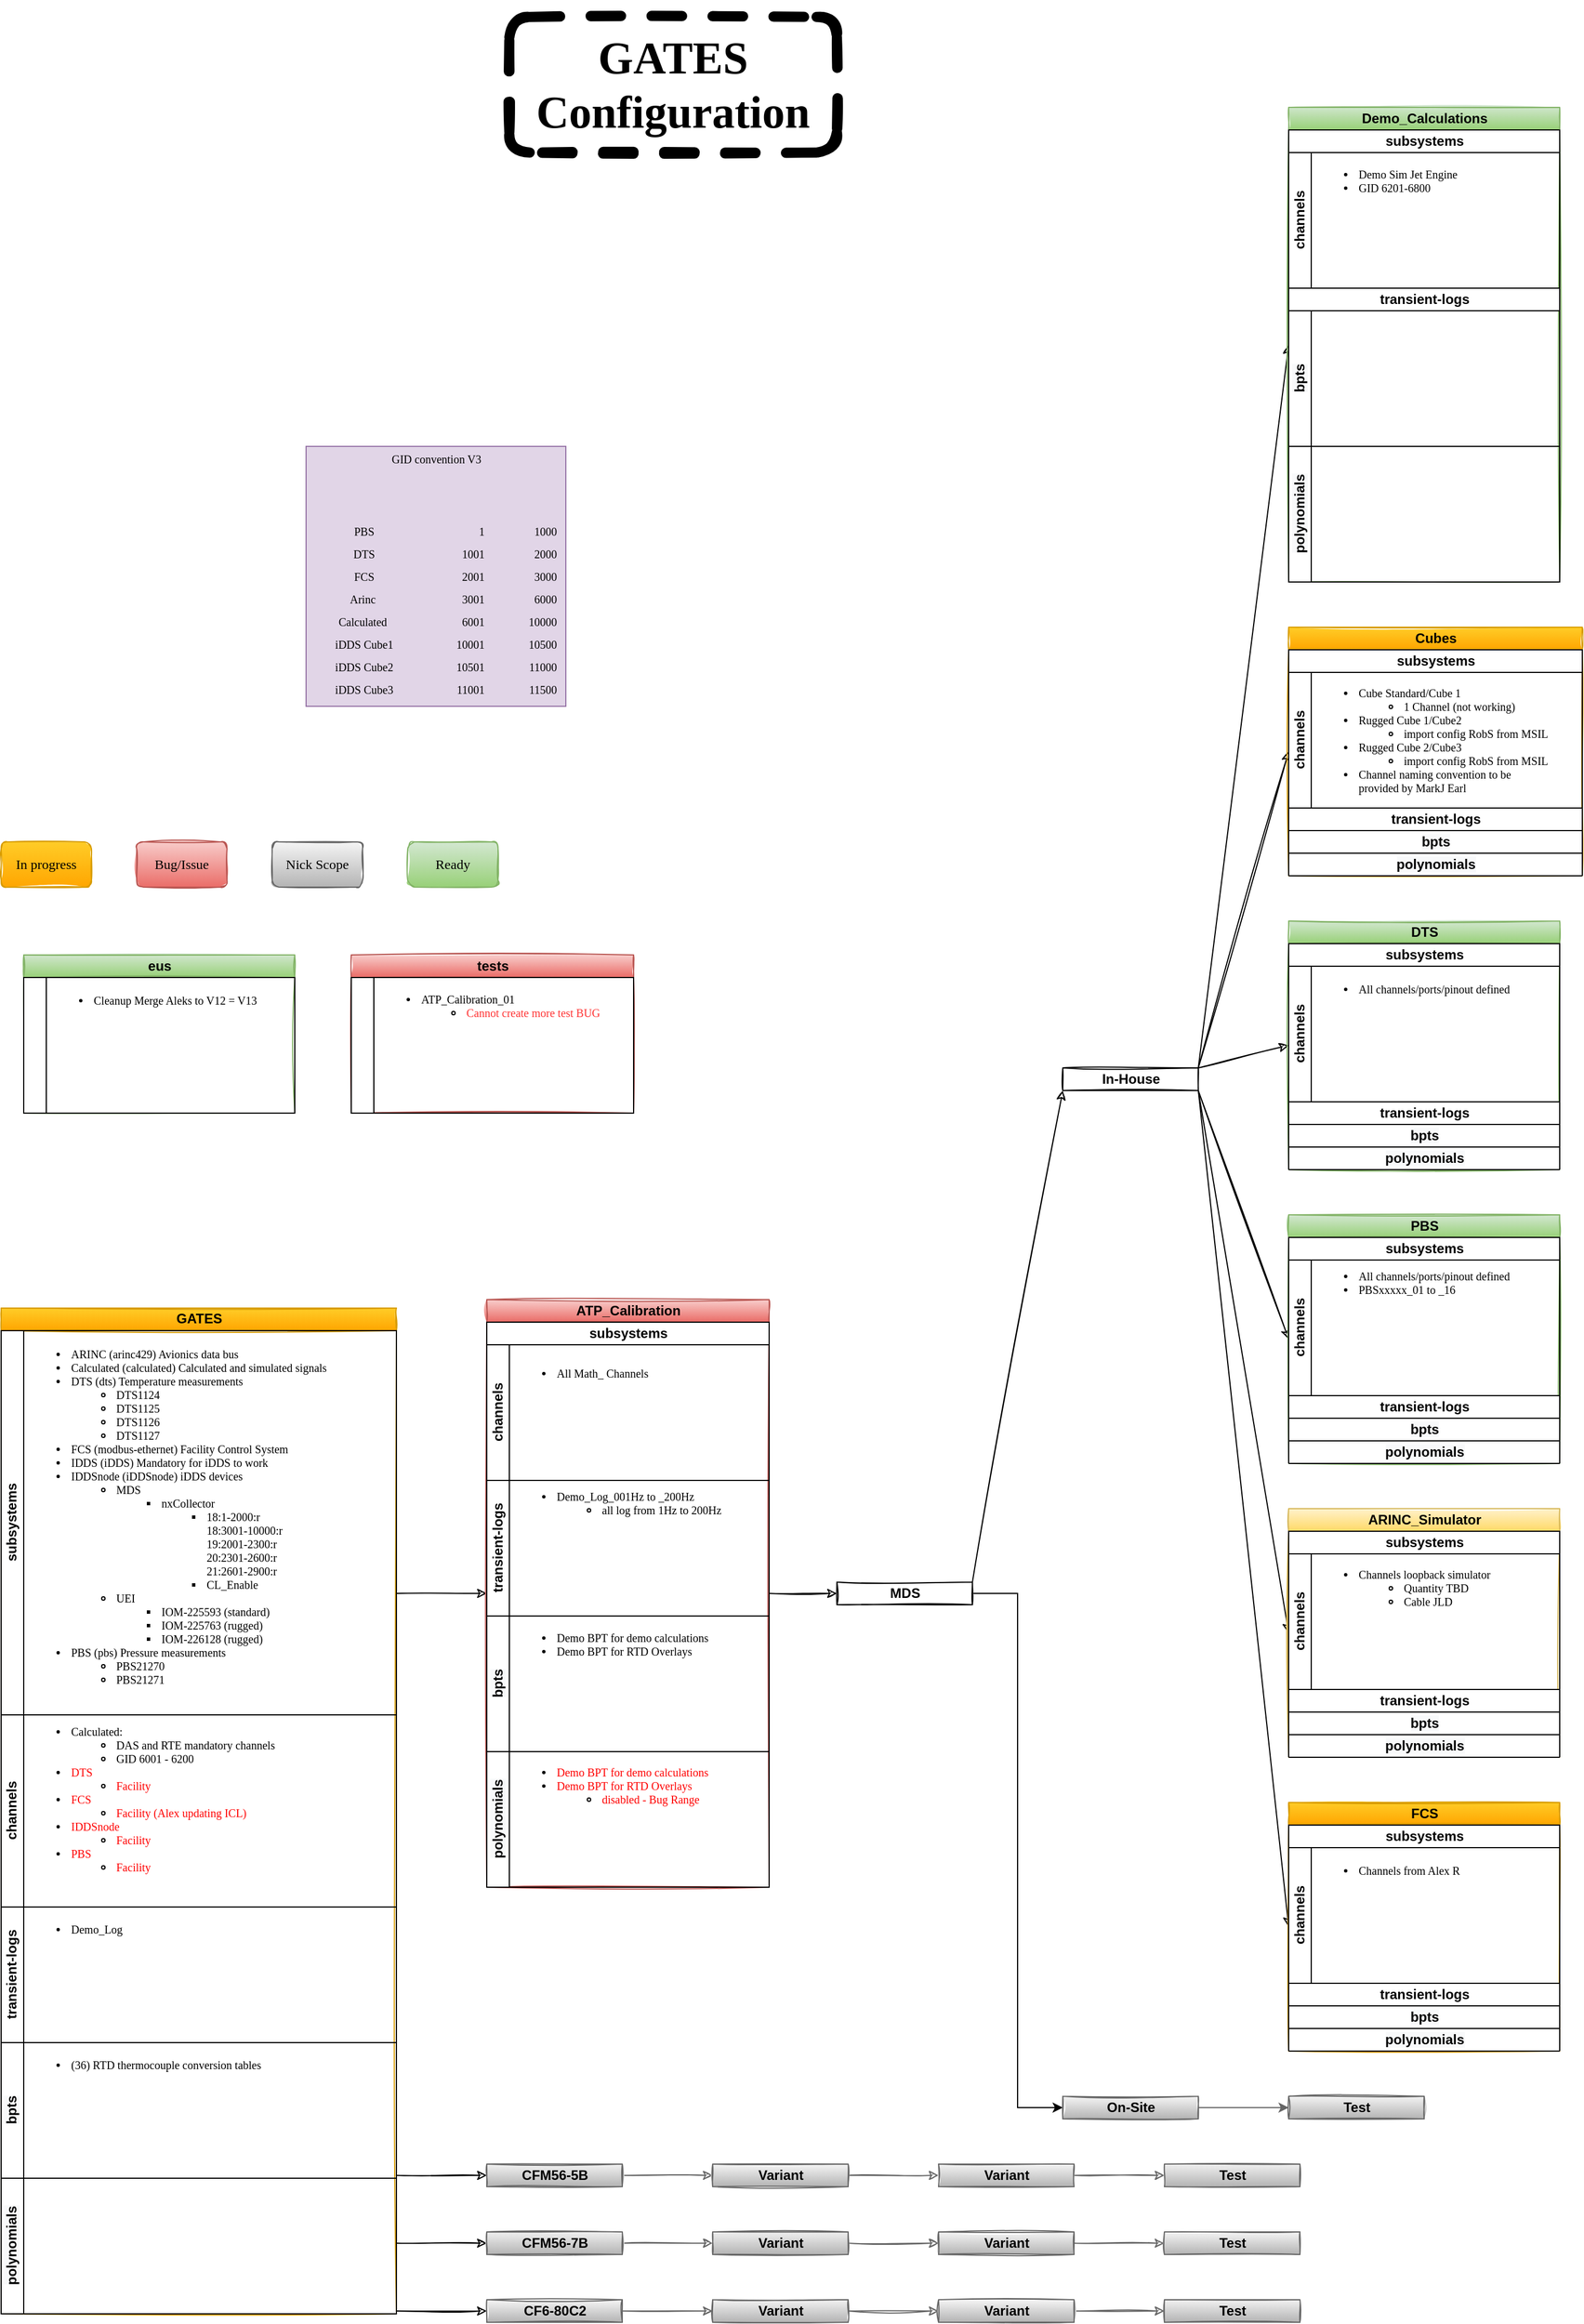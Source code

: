 <mxfile version="14.2.7" type="github">
  <diagram id="Zq9hnfcXsbe9FfwRNvJQ" name="DIA">
    <mxGraphModel dx="8655" dy="5530" grid="1" gridSize="10" guides="1" tooltips="1" connect="1" arrows="1" fold="1" page="1" pageScale="1" pageWidth="1700" pageHeight="1100" math="0" shadow="0">
      <root>
        <mxCell id="0" />
        <mxCell id="1" parent="0" />
        <mxCell id="Wgui1w8sPpxk3eTbF6N7-1" style="edgeStyle=orthogonalEdgeStyle;rounded=0;orthogonalLoop=1;jettySize=auto;html=1;entryX=0;entryY=0.5;entryDx=0;entryDy=0;noEdgeStyle=1;orthogonal=1;sketch=1;sketchStyle=rough;" parent="1" source="Wgui1w8sPpxk3eTbF6N7-5" target="Wgui1w8sPpxk3eTbF6N7-16" edge="1">
          <mxGeometry relative="1" as="geometry" />
        </mxCell>
        <mxCell id="Wgui1w8sPpxk3eTbF6N7-2" style="edgeStyle=orthogonalEdgeStyle;rounded=0;orthogonalLoop=1;jettySize=auto;html=1;entryX=0;entryY=0.5;entryDx=0;entryDy=0;noEdgeStyle=1;orthogonal=1;sketch=1;sketchStyle=rough;" parent="1" source="Wgui1w8sPpxk3eTbF6N7-5" target="Wgui1w8sPpxk3eTbF6N7-23" edge="1">
          <mxGeometry relative="1" as="geometry">
            <mxPoint x="-5680" y="-10368.04" as="targetPoint" />
          </mxGeometry>
        </mxCell>
        <mxCell id="Wgui1w8sPpxk3eTbF6N7-3" style="edgeStyle=orthogonalEdgeStyle;rounded=0;orthogonalLoop=1;jettySize=auto;html=1;entryX=0;entryY=0.5;entryDx=0;entryDy=0;noEdgeStyle=1;orthogonal=1;sketch=1;sketchStyle=rough;" parent="1" source="Wgui1w8sPpxk3eTbF6N7-5" target="Wgui1w8sPpxk3eTbF6N7-93" edge="1">
          <mxGeometry relative="1" as="geometry" />
        </mxCell>
        <mxCell id="Wgui1w8sPpxk3eTbF6N7-4" style="edgeStyle=orthogonalEdgeStyle;rounded=0;orthogonalLoop=1;jettySize=auto;html=1;entryX=0;entryY=0.5;entryDx=0;entryDy=0;noEdgeStyle=1;orthogonal=1;sketch=1;sketchStyle=rough;" parent="1" source="Wgui1w8sPpxk3eTbF6N7-5" target="Wgui1w8sPpxk3eTbF6N7-100" edge="1">
          <mxGeometry relative="1" as="geometry" />
        </mxCell>
        <mxCell id="Wgui1w8sPpxk3eTbF6N7-5" value="GATES" style="swimlane;html=1;childLayout=stackLayout;resizeParent=1;resizeParentMax=0;horizontal=1;startSize=20;horizontalStack=0;sketch=1;sketchStyle=rough;fillColor=#ffcd28;strokeColor=#d79b00;gradientColor=#ffa500;" parent="1" vertex="1">
          <mxGeometry x="-5040" y="-2117.504" width="350" height="890" as="geometry">
            <mxRectangle x="-5040" y="-2117.504" width="120" height="20" as="alternateBounds" />
          </mxGeometry>
        </mxCell>
        <mxCell id="Wgui1w8sPpxk3eTbF6N7-6" value="subsystems" style="swimlane;html=1;startSize=20;horizontal=0;" parent="Wgui1w8sPpxk3eTbF6N7-5" vertex="1">
          <mxGeometry y="20" width="350" height="340" as="geometry">
            <mxRectangle y="20" width="350" height="20" as="alternateBounds" />
          </mxGeometry>
        </mxCell>
        <mxCell id="Wgui1w8sPpxk3eTbF6N7-7" value="&lt;ul&gt;&lt;li&gt;ARINC (arinc429) Avionics data bus&lt;/li&gt;&lt;li&gt;Calculated (calculated) Calculated and simulated signals&lt;/li&gt;&lt;li&gt;DTS (dts) Temperature measurements&lt;/li&gt;&lt;ul&gt;&lt;li&gt;DTS1124&lt;/li&gt;&lt;li&gt;DTS1125&lt;/li&gt;&lt;li&gt;DTS1126&lt;/li&gt;&lt;li&gt;DTS1127&lt;/li&gt;&lt;/ul&gt;&lt;li&gt;FCS (modbus-ethernet) Facility Control System&lt;/li&gt;&lt;li&gt;IDDS (iDDS) Mandatory for iDDS to work&lt;/li&gt;&lt;li&gt;IDDSnode (iDDSnode) iDDS devices&lt;/li&gt;&lt;ul&gt;&lt;li&gt;&lt;span&gt;MDS&lt;/span&gt;&lt;br&gt;&lt;/li&gt;&lt;ul&gt;&lt;li&gt;&lt;span&gt;nxCollector&lt;/span&gt;&lt;/li&gt;&lt;ul&gt;&lt;li&gt;&lt;span&gt;18:1-2000:r &lt;br&gt;18:3001-10000:r &lt;br&gt;19:2001-2300:r &lt;br&gt;20:2301-2600:r &lt;br&gt;21:2601-2900:r&lt;br&gt;&lt;/span&gt;&lt;/li&gt;&lt;li&gt;&lt;span&gt;CL_Enable&lt;/span&gt;&lt;/li&gt;&lt;/ul&gt;&lt;/ul&gt;&lt;li&gt;&lt;span&gt;UEI&lt;/span&gt;&lt;/li&gt;&lt;ul&gt;&lt;li&gt;&lt;span&gt;IOM-225593 (standard)&lt;/span&gt;&lt;/li&gt;&lt;li&gt;&lt;span&gt;IOM-225763 (rugged)&lt;/span&gt;&lt;/li&gt;&lt;li&gt;&lt;span&gt;IOM-226128 (rugged)&lt;/span&gt;&lt;/li&gt;&lt;/ul&gt;&lt;/ul&gt;&lt;li&gt;PBS (pbs) Pressure measurements&lt;/li&gt;&lt;ul&gt;&lt;li&gt;PBS21270&lt;/li&gt;&lt;li&gt;PBS21271&lt;/li&gt;&lt;/ul&gt;&lt;/ul&gt;" style="text;align=left;verticalAlign=middle;resizable=0;points=[];autosize=1;fontSize=10;fontFamily=Comic Sans MS;rounded=0;sketch=0;html=1;" parent="Wgui1w8sPpxk3eTbF6N7-6" vertex="1">
          <mxGeometry x="20" width="310" height="330" as="geometry" />
        </mxCell>
        <mxCell id="Wgui1w8sPpxk3eTbF6N7-8" value="channels" style="swimlane;html=1;startSize=20;horizontal=0;" parent="Wgui1w8sPpxk3eTbF6N7-5" vertex="1">
          <mxGeometry y="360" width="350" height="170" as="geometry">
            <mxRectangle y="140" width="160" height="20" as="alternateBounds" />
          </mxGeometry>
        </mxCell>
        <mxCell id="Wgui1w8sPpxk3eTbF6N7-9" value="&lt;ul&gt;&lt;li&gt;&lt;span&gt;Calculated:&amp;nbsp;&lt;/span&gt;&lt;br&gt;&lt;/li&gt;&lt;ul&gt;&lt;li&gt;DAS and RTE mandatory channels&lt;/li&gt;&lt;li&gt;GID 6001 - 6200&lt;/li&gt;&lt;/ul&gt;&lt;li&gt;&lt;font color=&quot;#ff0000&quot;&gt;DTS&lt;/font&gt;&lt;/li&gt;&lt;ul&gt;&lt;li&gt;&lt;font color=&quot;#ff0000&quot;&gt;Facility&lt;/font&gt;&lt;/li&gt;&lt;/ul&gt;&lt;li&gt;&lt;font color=&quot;#ff0000&quot;&gt;FCS&lt;/font&gt;&lt;/li&gt;&lt;ul&gt;&lt;li&gt;&lt;font color=&quot;#ff0000&quot;&gt;Facility (Alex updating ICL)&lt;/font&gt;&lt;/li&gt;&lt;/ul&gt;&lt;li&gt;&lt;span&gt;&lt;font color=&quot;#ff0000&quot;&gt;IDDSnode&lt;/font&gt;&lt;/span&gt;&lt;/li&gt;&lt;ul&gt;&lt;li&gt;&lt;span&gt;&lt;font color=&quot;#ff0000&quot;&gt;Facility&lt;/font&gt;&lt;/span&gt;&lt;/li&gt;&lt;/ul&gt;&lt;li&gt;&lt;font color=&quot;#ff0000&quot;&gt;PBS&lt;/font&gt;&lt;/li&gt;&lt;ul&gt;&lt;li&gt;&lt;font color=&quot;#ff0000&quot;&gt;Facility&lt;/font&gt;&lt;/li&gt;&lt;/ul&gt;&lt;/ul&gt;" style="text;align=left;verticalAlign=middle;resizable=0;points=[];autosize=1;fontSize=10;fontFamily=Comic Sans MS;rounded=0;sketch=0;html=1;" parent="Wgui1w8sPpxk3eTbF6N7-8" vertex="1">
          <mxGeometry x="20" y="-5" width="250" height="160" as="geometry" />
        </mxCell>
        <mxCell id="Wgui1w8sPpxk3eTbF6N7-10" value="transient-logs" style="swimlane;html=1;startSize=20;horizontal=0;" parent="Wgui1w8sPpxk3eTbF6N7-5" vertex="1">
          <mxGeometry y="530" width="350" height="120" as="geometry">
            <mxRectangle y="260" width="160" height="20" as="alternateBounds" />
          </mxGeometry>
        </mxCell>
        <mxCell id="Wgui1w8sPpxk3eTbF6N7-12" value="&lt;ul&gt;&lt;li&gt;Demo_Log&lt;/li&gt;&lt;/ul&gt;" style="text;align=left;verticalAlign=middle;resizable=0;points=[];autosize=1;fontSize=10;fontFamily=Comic Sans MS;rounded=0;sketch=0;html=1;" parent="Wgui1w8sPpxk3eTbF6N7-10" vertex="1">
          <mxGeometry x="20" width="100" height="40" as="geometry" />
        </mxCell>
        <mxCell id="Wgui1w8sPpxk3eTbF6N7-11" value="&lt;span style=&quot;background-color: rgb(248 , 249 , 250)&quot;&gt;bpts&lt;/span&gt;" style="swimlane;html=1;startSize=20;horizontal=0;" parent="Wgui1w8sPpxk3eTbF6N7-5" vertex="1">
          <mxGeometry y="650" width="350" height="120" as="geometry">
            <mxRectangle y="380" width="160" height="20" as="alternateBounds" />
          </mxGeometry>
        </mxCell>
        <mxCell id="Wgui1w8sPpxk3eTbF6N7-14" value="&lt;ul&gt;&lt;li&gt;&lt;span&gt;(36) RTD thermocouple conversion tables&lt;/span&gt;&lt;br&gt;&lt;/li&gt;&lt;/ul&gt;" style="text;align=left;verticalAlign=middle;resizable=0;points=[];autosize=1;fontSize=10;fontFamily=Comic Sans MS;rounded=0;sketch=0;html=1;" parent="Wgui1w8sPpxk3eTbF6N7-11" vertex="1">
          <mxGeometry x="20" width="250" height="40" as="geometry" />
        </mxCell>
        <mxCell id="Wgui1w8sPpxk3eTbF6N7-13" value="&lt;span style=&quot;background-color: rgb(248 , 249 , 250)&quot;&gt;polynomials&lt;/span&gt;" style="swimlane;html=1;startSize=20;horizontal=0;" parent="Wgui1w8sPpxk3eTbF6N7-5" vertex="1">
          <mxGeometry y="770" width="350" height="120" as="geometry">
            <mxRectangle y="550" width="350" height="20" as="alternateBounds" />
          </mxGeometry>
        </mxCell>
        <mxCell id="Wgui1w8sPpxk3eTbF6N7-15" style="edgeStyle=orthogonalEdgeStyle;rounded=0;orthogonalLoop=1;jettySize=auto;html=1;noEdgeStyle=1;orthogonal=1;sketch=1;sketchStyle=rough;entryX=0;entryY=0.5;entryDx=0;entryDy=0;" parent="1" source="Wgui1w8sPpxk3eTbF6N7-16" target="Wgui1w8sPpxk3eTbF6N7-30" edge="1">
          <mxGeometry relative="1" as="geometry" />
        </mxCell>
        <mxCell id="Wgui1w8sPpxk3eTbF6N7-16" value="ATP_Calibration" style="swimlane;html=1;childLayout=stackLayout;resizeParent=1;resizeParentMax=0;horizontal=1;startSize=20;horizontalStack=0;sketch=1;sketchStyle=rough;fillColor=#f8cecc;strokeColor=#b85450;gradientColor=#ea6b66;" parent="1" vertex="1">
          <mxGeometry x="-4610" y="-2125.004" width="250" height="520" as="geometry">
            <mxRectangle x="240" y="600" width="120" height="20" as="alternateBounds" />
          </mxGeometry>
        </mxCell>
        <mxCell id="Wgui1w8sPpxk3eTbF6N7-17" value="subsystems" style="swimlane;html=1;startSize=20;horizontal=0;sketchStyle=rough;" parent="Wgui1w8sPpxk3eTbF6N7-16" vertex="1" collapsed="1">
          <mxGeometry y="20" width="250" height="20" as="geometry">
            <mxRectangle y="20" width="160" height="120" as="alternateBounds" />
          </mxGeometry>
        </mxCell>
        <mxCell id="Wgui1w8sPpxk3eTbF6N7-18" value="channels" style="swimlane;html=1;startSize=20;horizontal=0;sketchStyle=rough;" parent="Wgui1w8sPpxk3eTbF6N7-16" vertex="1">
          <mxGeometry y="40" width="250" height="120" as="geometry">
            <mxRectangle y="40" width="160" height="20" as="alternateBounds" />
          </mxGeometry>
        </mxCell>
        <mxCell id="FcIGjHqDoQgn5boDgz93-2" value="&lt;ul&gt;&lt;li&gt;All Math_ Channels&lt;/li&gt;&lt;/ul&gt;" style="text;align=left;verticalAlign=middle;resizable=0;points=[];autosize=1;fontSize=10;fontFamily=Comic Sans MS;rounded=0;sketch=0;html=1;" vertex="1" parent="Wgui1w8sPpxk3eTbF6N7-18">
          <mxGeometry x="20" y="5" width="150" height="40" as="geometry" />
        </mxCell>
        <mxCell id="Wgui1w8sPpxk3eTbF6N7-19" value="transient-logs" style="swimlane;html=1;startSize=20;horizontal=0;sketchStyle=rough;" parent="Wgui1w8sPpxk3eTbF6N7-16" vertex="1">
          <mxGeometry y="160" width="250" height="120" as="geometry">
            <mxRectangle y="160" width="160" height="20" as="alternateBounds" />
          </mxGeometry>
        </mxCell>
        <mxCell id="FcIGjHqDoQgn5boDgz93-3" value="&lt;ul&gt;&lt;li&gt;Demo_Log_001Hz to _200Hz&lt;/li&gt;&lt;ul&gt;&lt;li&gt;all log from 1Hz to 200Hz&lt;/li&gt;&lt;/ul&gt;&lt;/ul&gt;" style="text;align=left;verticalAlign=middle;resizable=0;points=[];autosize=1;fontSize=10;fontFamily=Comic Sans MS;rounded=0;sketch=0;html=1;" vertex="1" parent="Wgui1w8sPpxk3eTbF6N7-19">
          <mxGeometry x="20" y="-5" width="220" height="50" as="geometry" />
        </mxCell>
        <mxCell id="Wgui1w8sPpxk3eTbF6N7-20" value="&lt;span style=&quot;background-color: rgb(248 , 249 , 250)&quot;&gt;bpts&lt;/span&gt;" style="swimlane;html=1;startSize=20;horizontal=0;sketchStyle=rough;" parent="Wgui1w8sPpxk3eTbF6N7-16" vertex="1">
          <mxGeometry y="280" width="250" height="120" as="geometry">
            <mxRectangle y="280" width="160" height="20" as="alternateBounds" />
          </mxGeometry>
        </mxCell>
        <mxCell id="FcIGjHqDoQgn5boDgz93-1" value="&lt;ul&gt;&lt;li&gt;&lt;span&gt;Demo BPT for demo&amp;nbsp;&lt;/span&gt;calculations&lt;br&gt;&lt;/li&gt;&lt;li&gt;&lt;span&gt;Demo BPT for RTD Overlays&lt;/span&gt;&lt;/li&gt;&lt;/ul&gt;" style="text;align=left;verticalAlign=middle;resizable=0;points=[];autosize=1;fontSize=10;fontFamily=Comic Sans MS;rounded=0;sketch=0;html=1;" vertex="1" parent="Wgui1w8sPpxk3eTbF6N7-20">
          <mxGeometry x="20" width="210" height="50" as="geometry" />
        </mxCell>
        <mxCell id="Wgui1w8sPpxk3eTbF6N7-21" value="&lt;span style=&quot;background-color: rgb(248 , 249 , 250)&quot;&gt;polynomials&lt;/span&gt;" style="swimlane;html=1;startSize=20;horizontal=0;sketchStyle=rough;" parent="Wgui1w8sPpxk3eTbF6N7-16" vertex="1">
          <mxGeometry y="400" width="250" height="120" as="geometry">
            <mxRectangle y="400" width="160" height="20" as="alternateBounds" />
          </mxGeometry>
        </mxCell>
        <mxCell id="JqOLdT1LsUDMldBZ7WH4-18" value="&lt;ul&gt;&lt;li&gt;&lt;font color=&quot;#ff0000&quot;&gt;Demo BPT for demo calculations&lt;/font&gt;&lt;/li&gt;&lt;li&gt;&lt;font color=&quot;#ff0000&quot;&gt;Demo BPT for RTD Overlays&lt;/font&gt;&lt;/li&gt;&lt;ul&gt;&lt;li&gt;&lt;font color=&quot;#ff0000&quot;&gt;disabled - Bug Range&lt;/font&gt;&lt;/li&gt;&lt;/ul&gt;&lt;/ul&gt;" style="text;align=left;verticalAlign=middle;resizable=0;points=[];autosize=1;fontSize=10;fontFamily=Comic Sans MS;rounded=0;sketch=0;html=1;" parent="Wgui1w8sPpxk3eTbF6N7-21" vertex="1">
          <mxGeometry x="20" width="210" height="60" as="geometry" />
        </mxCell>
        <mxCell id="Wgui1w8sPpxk3eTbF6N7-22" style="edgeStyle=orthogonalEdgeStyle;rounded=0;orthogonalLoop=1;jettySize=auto;html=1;entryX=0;entryY=0.5;entryDx=0;entryDy=0;noEdgeStyle=1;orthogonal=1;sketch=1;sketchStyle=rough;fillColor=#f5f5f5;strokeColor=#666666;gradientColor=#b3b3b3;" parent="1" source="Wgui1w8sPpxk3eTbF6N7-23" target="Wgui1w8sPpxk3eTbF6N7-107" edge="1">
          <mxGeometry relative="1" as="geometry" />
        </mxCell>
        <mxCell id="Wgui1w8sPpxk3eTbF6N7-23" value="CFM56-5B" style="swimlane;html=1;childLayout=stackLayout;resizeParent=1;resizeParentMax=0;horizontal=1;startSize=20;horizontalStack=0;sketch=1;sketchStyle=rough;fillColor=#f5f5f5;strokeColor=#666666;gradientColor=#b3b3b3;" parent="1" vertex="1" collapsed="1">
          <mxGeometry x="-4610" y="-1360.004" width="120" height="20" as="geometry">
            <mxRectangle x="240" y="720" width="160" height="220" as="alternateBounds" />
          </mxGeometry>
        </mxCell>
        <mxCell id="Wgui1w8sPpxk3eTbF6N7-24" value="subsystems" style="swimlane;html=1;startSize=20;horizontal=0;" parent="Wgui1w8sPpxk3eTbF6N7-23" vertex="1" collapsed="1">
          <mxGeometry y="20" width="120" height="20" as="geometry">
            <mxRectangle y="20" width="160" height="120" as="alternateBounds" />
          </mxGeometry>
        </mxCell>
        <mxCell id="Wgui1w8sPpxk3eTbF6N7-25" value="channels" style="swimlane;html=1;startSize=20;horizontal=0;" parent="Wgui1w8sPpxk3eTbF6N7-23" vertex="1">
          <mxGeometry y="40" width="120" height="120" as="geometry">
            <mxRectangle y="140" width="200" height="20" as="alternateBounds" />
          </mxGeometry>
        </mxCell>
        <mxCell id="Wgui1w8sPpxk3eTbF6N7-26" value="transient-logs" style="swimlane;html=1;startSize=20;horizontal=0;" parent="Wgui1w8sPpxk3eTbF6N7-23" vertex="1" collapsed="1">
          <mxGeometry y="160" width="120" height="20" as="geometry">
            <mxRectangle y="160" width="160" height="120" as="alternateBounds" />
          </mxGeometry>
        </mxCell>
        <mxCell id="Wgui1w8sPpxk3eTbF6N7-27" value="&lt;span style=&quot;background-color: rgb(248 , 249 , 250)&quot;&gt;bpts&lt;/span&gt;" style="swimlane;html=1;startSize=20;horizontal=0;" parent="Wgui1w8sPpxk3eTbF6N7-23" vertex="1" collapsed="1">
          <mxGeometry y="180" width="120" height="20" as="geometry">
            <mxRectangle y="380" width="200" height="120" as="alternateBounds" />
          </mxGeometry>
        </mxCell>
        <mxCell id="Wgui1w8sPpxk3eTbF6N7-28" value="&lt;span style=&quot;background-color: rgb(248 , 249 , 250)&quot;&gt;polynomials&lt;/span&gt;" style="swimlane;html=1;startSize=20;horizontal=0;" parent="Wgui1w8sPpxk3eTbF6N7-23" vertex="1" collapsed="1">
          <mxGeometry y="200" width="120" height="20" as="geometry">
            <mxRectangle y="500" width="200" height="120" as="alternateBounds" />
          </mxGeometry>
        </mxCell>
        <mxCell id="Wgui1w8sPpxk3eTbF6N7-29" style="edgeStyle=orthogonalEdgeStyle;rounded=0;orthogonalLoop=1;jettySize=auto;html=1;noEdgeStyle=1;orthogonal=1;sketch=1;sketchStyle=rough;" parent="1" source="Wgui1w8sPpxk3eTbF6N7-30" target="Wgui1w8sPpxk3eTbF6N7-42" edge="1">
          <mxGeometry relative="1" as="geometry" />
        </mxCell>
        <mxCell id="JqOLdT1LsUDMldBZ7WH4-13" style="edgeStyle=orthogonalEdgeStyle;rounded=0;orthogonalLoop=1;jettySize=auto;html=1;entryX=0;entryY=0.5;entryDx=0;entryDy=0;" parent="1" source="Wgui1w8sPpxk3eTbF6N7-30" target="JqOLdT1LsUDMldBZ7WH4-1" edge="1">
          <mxGeometry relative="1" as="geometry" />
        </mxCell>
        <mxCell id="Wgui1w8sPpxk3eTbF6N7-30" value="MDS" style="swimlane;html=1;childLayout=stackLayout;resizeParent=1;resizeParentMax=0;horizontal=1;startSize=20;horizontalStack=0;sketch=1;sketchStyle=rough;" parent="1" vertex="1" collapsed="1">
          <mxGeometry x="-4300" y="-1875.004" width="120" height="20" as="geometry">
            <mxRectangle x="410" y="600" width="160" height="120" as="alternateBounds" />
          </mxGeometry>
        </mxCell>
        <mxCell id="Wgui1w8sPpxk3eTbF6N7-31" value="subsystems" style="swimlane;html=1;startSize=20;horizontal=0;" parent="Wgui1w8sPpxk3eTbF6N7-30" vertex="1" collapsed="1">
          <mxGeometry y="20" width="120" height="20" as="geometry">
            <mxRectangle y="20" width="160" height="120" as="alternateBounds" />
          </mxGeometry>
        </mxCell>
        <mxCell id="Wgui1w8sPpxk3eTbF6N7-32" value="channels" style="swimlane;html=1;startSize=20;horizontal=0;" parent="Wgui1w8sPpxk3eTbF6N7-30" vertex="1" collapsed="1">
          <mxGeometry y="40" width="120" height="20" as="geometry">
            <mxRectangle y="40" width="160" height="120" as="alternateBounds" />
          </mxGeometry>
        </mxCell>
        <mxCell id="Wgui1w8sPpxk3eTbF6N7-33" value="transient-logs" style="swimlane;html=1;startSize=20;horizontal=0;" parent="Wgui1w8sPpxk3eTbF6N7-30" vertex="1" collapsed="1">
          <mxGeometry y="60" width="120" height="20" as="geometry">
            <mxRectangle y="60" width="160" height="120" as="alternateBounds" />
          </mxGeometry>
        </mxCell>
        <mxCell id="Wgui1w8sPpxk3eTbF6N7-34" value="&lt;span style=&quot;background-color: rgb(248 , 249 , 250)&quot;&gt;bpts&lt;/span&gt;" style="swimlane;html=1;startSize=20;horizontal=0;" parent="Wgui1w8sPpxk3eTbF6N7-30" vertex="1" collapsed="1">
          <mxGeometry y="80" width="120" height="20" as="geometry">
            <mxRectangle y="380" width="200" height="120" as="alternateBounds" />
          </mxGeometry>
        </mxCell>
        <mxCell id="Wgui1w8sPpxk3eTbF6N7-35" value="&lt;span style=&quot;background-color: rgb(248 , 249 , 250)&quot;&gt;polynomials&lt;/span&gt;" style="swimlane;html=1;startSize=20;horizontal=0;" parent="Wgui1w8sPpxk3eTbF6N7-30" vertex="1" collapsed="1">
          <mxGeometry y="100" width="120" height="20" as="geometry">
            <mxRectangle y="500" width="200" height="120" as="alternateBounds" />
          </mxGeometry>
        </mxCell>
        <mxCell id="Wgui1w8sPpxk3eTbF6N7-36" style="edgeStyle=orthogonalEdgeStyle;rounded=0;orthogonalLoop=1;jettySize=auto;html=1;entryX=0;entryY=0.5;entryDx=0;entryDy=0;noEdgeStyle=1;orthogonal=1;sketch=1;sketchStyle=rough;" parent="1" source="Wgui1w8sPpxk3eTbF6N7-42" target="Wgui1w8sPpxk3eTbF6N7-48" edge="1">
          <mxGeometry relative="1" as="geometry" />
        </mxCell>
        <mxCell id="Wgui1w8sPpxk3eTbF6N7-37" style="edgeStyle=orthogonalEdgeStyle;rounded=0;orthogonalLoop=1;jettySize=auto;html=1;entryX=0;entryY=0.5;entryDx=0;entryDy=0;noEdgeStyle=1;orthogonal=1;sketch=1;sketchStyle=rough;" parent="1" source="Wgui1w8sPpxk3eTbF6N7-42" target="Wgui1w8sPpxk3eTbF6N7-57" edge="1">
          <mxGeometry relative="1" as="geometry" />
        </mxCell>
        <mxCell id="Wgui1w8sPpxk3eTbF6N7-38" style="edgeStyle=orthogonalEdgeStyle;rounded=0;orthogonalLoop=1;jettySize=auto;html=1;entryX=0;entryY=0.5;entryDx=0;entryDy=0;noEdgeStyle=1;orthogonal=1;sketch=1;sketchStyle=rough;" parent="1" source="Wgui1w8sPpxk3eTbF6N7-42" target="Wgui1w8sPpxk3eTbF6N7-64" edge="1">
          <mxGeometry relative="1" as="geometry" />
        </mxCell>
        <mxCell id="Wgui1w8sPpxk3eTbF6N7-39" style="edgeStyle=orthogonalEdgeStyle;rounded=0;orthogonalLoop=1;jettySize=auto;html=1;entryX=0;entryY=0.5;entryDx=0;entryDy=0;noEdgeStyle=1;orthogonal=1;sketch=1;sketchStyle=rough;" parent="1" source="Wgui1w8sPpxk3eTbF6N7-42" target="Wgui1w8sPpxk3eTbF6N7-71" edge="1">
          <mxGeometry relative="1" as="geometry" />
        </mxCell>
        <mxCell id="Wgui1w8sPpxk3eTbF6N7-40" style="edgeStyle=orthogonalEdgeStyle;rounded=0;orthogonalLoop=1;jettySize=auto;html=1;entryX=0;entryY=0.5;entryDx=0;entryDy=0;noEdgeStyle=1;orthogonal=1;sketch=1;sketchStyle=rough;" parent="1" source="Wgui1w8sPpxk3eTbF6N7-42" target="Wgui1w8sPpxk3eTbF6N7-78" edge="1">
          <mxGeometry relative="1" as="geometry" />
        </mxCell>
        <mxCell id="Wgui1w8sPpxk3eTbF6N7-41" style="edgeStyle=orthogonalEdgeStyle;rounded=0;orthogonalLoop=1;jettySize=auto;html=1;entryX=0;entryY=0.5;entryDx=0;entryDy=0;noEdgeStyle=1;orthogonal=1;sketch=1;sketchStyle=rough;" parent="1" source="Wgui1w8sPpxk3eTbF6N7-42" target="Wgui1w8sPpxk3eTbF6N7-85" edge="1">
          <mxGeometry relative="1" as="geometry" />
        </mxCell>
        <mxCell id="Wgui1w8sPpxk3eTbF6N7-42" value="In-House" style="swimlane;html=1;childLayout=stackLayout;resizeParent=1;resizeParentMax=0;horizontal=1;startSize=20;horizontalStack=0;sketch=1;sketchStyle=rough;" parent="1" vertex="1" collapsed="1">
          <mxGeometry x="-4100" y="-2330.004" width="120" height="20" as="geometry">
            <mxRectangle x="670" y="250" width="160" height="120" as="alternateBounds" />
          </mxGeometry>
        </mxCell>
        <mxCell id="Wgui1w8sPpxk3eTbF6N7-43" value="subsystems" style="swimlane;html=1;startSize=20;horizontal=0;" parent="Wgui1w8sPpxk3eTbF6N7-42" vertex="1" collapsed="1">
          <mxGeometry y="20" width="120" height="20" as="geometry">
            <mxRectangle y="20" width="160" height="120" as="alternateBounds" />
          </mxGeometry>
        </mxCell>
        <mxCell id="Wgui1w8sPpxk3eTbF6N7-44" value="channels" style="swimlane;html=1;startSize=20;horizontal=0;" parent="Wgui1w8sPpxk3eTbF6N7-42" vertex="1" collapsed="1">
          <mxGeometry y="40" width="120" height="20" as="geometry">
            <mxRectangle y="40" width="160" height="120" as="alternateBounds" />
          </mxGeometry>
        </mxCell>
        <mxCell id="Wgui1w8sPpxk3eTbF6N7-45" value="transient-logs" style="swimlane;html=1;startSize=20;horizontal=0;" parent="Wgui1w8sPpxk3eTbF6N7-42" vertex="1" collapsed="1">
          <mxGeometry y="60" width="120" height="20" as="geometry">
            <mxRectangle y="60" width="160" height="120" as="alternateBounds" />
          </mxGeometry>
        </mxCell>
        <mxCell id="Wgui1w8sPpxk3eTbF6N7-46" value="&lt;span style=&quot;background-color: rgb(248 , 249 , 250)&quot;&gt;bpts&lt;/span&gt;" style="swimlane;html=1;startSize=20;horizontal=0;" parent="Wgui1w8sPpxk3eTbF6N7-42" vertex="1" collapsed="1">
          <mxGeometry y="80" width="120" height="20" as="geometry">
            <mxRectangle y="380" width="200" height="120" as="alternateBounds" />
          </mxGeometry>
        </mxCell>
        <mxCell id="Wgui1w8sPpxk3eTbF6N7-47" value="&lt;span style=&quot;background-color: rgb(248 , 249 , 250)&quot;&gt;polynomials&lt;/span&gt;" style="swimlane;html=1;startSize=20;horizontal=0;" parent="Wgui1w8sPpxk3eTbF6N7-42" vertex="1" collapsed="1">
          <mxGeometry y="100" width="120" height="20" as="geometry">
            <mxRectangle y="500" width="200" height="120" as="alternateBounds" />
          </mxGeometry>
        </mxCell>
        <mxCell id="Wgui1w8sPpxk3eTbF6N7-48" value="Demo_Calculations" style="swimlane;html=1;childLayout=stackLayout;resizeParent=1;resizeParentMax=0;horizontal=1;startSize=20;horizontalStack=0;sketch=1;sketchStyle=rough;rounded=0;gradientColor=#97d077;fillColor=#d5e8d4;strokeColor=#82b366;" parent="1" vertex="1">
          <mxGeometry x="-3900" y="-3180.004" width="240" height="420" as="geometry">
            <mxRectangle x="750" y="450" width="120" height="20" as="alternateBounds" />
          </mxGeometry>
        </mxCell>
        <mxCell id="Wgui1w8sPpxk3eTbF6N7-49" value="subsystems" style="swimlane;html=1;startSize=20;horizontal=0;" parent="Wgui1w8sPpxk3eTbF6N7-48" vertex="1" collapsed="1">
          <mxGeometry y="20" width="240" height="20" as="geometry">
            <mxRectangle y="20" width="160" height="120" as="alternateBounds" />
          </mxGeometry>
        </mxCell>
        <mxCell id="Wgui1w8sPpxk3eTbF6N7-50" value="channels" style="swimlane;html=1;startSize=20;horizontal=0;" parent="Wgui1w8sPpxk3eTbF6N7-48" vertex="1">
          <mxGeometry y="40" width="240" height="120" as="geometry">
            <mxRectangle y="40" width="160" height="20" as="alternateBounds" />
          </mxGeometry>
        </mxCell>
        <mxCell id="Wgui1w8sPpxk3eTbF6N7-51" value="&lt;ul&gt;&lt;li&gt;Demo Sim Jet Engine&lt;/li&gt;&lt;li&gt;&lt;span&gt;GID 6201-6800&lt;/span&gt;&lt;br&gt;&lt;/li&gt;&lt;/ul&gt;" style="text;align=left;verticalAlign=middle;resizable=0;points=[];autosize=1;fontSize=10;fontFamily=Comic Sans MS;rounded=0;sketch=0;html=1;comic=0;" parent="Wgui1w8sPpxk3eTbF6N7-50" vertex="1">
          <mxGeometry x="20" y="-1.421e-14" width="150" height="50" as="geometry" />
        </mxCell>
        <mxCell id="Wgui1w8sPpxk3eTbF6N7-52" value="transient-logs" style="swimlane;html=1;startSize=20;horizontal=0;" parent="Wgui1w8sPpxk3eTbF6N7-48" vertex="1" collapsed="1">
          <mxGeometry y="160" width="240" height="20" as="geometry">
            <mxRectangle y="60" width="160" height="120" as="alternateBounds" />
          </mxGeometry>
        </mxCell>
        <mxCell id="Wgui1w8sPpxk3eTbF6N7-53" value="&lt;span style=&quot;background-color: rgb(248 , 249 , 250)&quot;&gt;bpts&lt;/span&gt;" style="swimlane;html=1;startSize=20;horizontal=0;" parent="Wgui1w8sPpxk3eTbF6N7-48" vertex="1">
          <mxGeometry y="180" width="240" height="120" as="geometry">
            <mxRectangle y="180" width="240" height="20" as="alternateBounds" />
          </mxGeometry>
        </mxCell>
        <mxCell id="Wgui1w8sPpxk3eTbF6N7-55" value="&lt;span style=&quot;background-color: rgb(248 , 249 , 250)&quot;&gt;polynomials&lt;/span&gt;" style="swimlane;html=1;startSize=20;horizontal=0;" parent="Wgui1w8sPpxk3eTbF6N7-48" vertex="1">
          <mxGeometry y="300" width="240" height="120" as="geometry">
            <mxRectangle y="300" width="240" height="20" as="alternateBounds" />
          </mxGeometry>
        </mxCell>
        <mxCell id="Wgui1w8sPpxk3eTbF6N7-57" value="Cubes" style="swimlane;html=1;childLayout=stackLayout;resizeParent=1;resizeParentMax=0;horizontal=1;startSize=20;horizontalStack=0;sketch=1;sketchStyle=rough;gradientColor=#ffa500;fillColor=#ffcd28;strokeColor=#d79b00;" parent="1" vertex="1">
          <mxGeometry x="-3900" y="-2720.004" width="260" height="220" as="geometry">
            <mxRectangle x="750" y="510" width="120" height="20" as="alternateBounds" />
          </mxGeometry>
        </mxCell>
        <mxCell id="Wgui1w8sPpxk3eTbF6N7-58" value="subsystems" style="swimlane;html=1;startSize=20;horizontal=0;" parent="Wgui1w8sPpxk3eTbF6N7-57" vertex="1" collapsed="1">
          <mxGeometry y="20" width="260" height="20" as="geometry">
            <mxRectangle y="20" width="160" height="120" as="alternateBounds" />
          </mxGeometry>
        </mxCell>
        <mxCell id="Wgui1w8sPpxk3eTbF6N7-59" value="channels" style="swimlane;html=1;startSize=20;horizontal=0;" parent="Wgui1w8sPpxk3eTbF6N7-57" vertex="1">
          <mxGeometry y="40" width="260" height="120" as="geometry">
            <mxRectangle y="40" width="160" height="20" as="alternateBounds" />
          </mxGeometry>
        </mxCell>
        <mxCell id="Wgui1w8sPpxk3eTbF6N7-60" value="&lt;ul&gt;&lt;li&gt;Cube Standard/Cube 1&lt;/li&gt;&lt;ul&gt;&lt;li&gt;1 Channel (not working)&lt;/li&gt;&lt;/ul&gt;&lt;li&gt;&lt;span&gt;Rugged Cube 1/Cube2&lt;/span&gt;&lt;br&gt;&lt;/li&gt;&lt;ul&gt;&lt;li&gt;&lt;span&gt;import config RobS from MSIL&lt;/span&gt;&lt;/li&gt;&lt;/ul&gt;&lt;li&gt;Rugged Cube 2/Cube3&lt;/li&gt;&lt;ul&gt;&lt;li&gt;import config RobS from MSIL&lt;/li&gt;&lt;/ul&gt;&lt;li&gt;Channel naming convention to be&amp;nbsp;&lt;br&gt;provided by MarkJ Earl&lt;/li&gt;&lt;/ul&gt;" style="text;align=left;verticalAlign=middle;resizable=0;points=[];autosize=1;fontSize=10;fontFamily=Comic Sans MS;rounded=0;sketch=0;html=1;" parent="Wgui1w8sPpxk3eTbF6N7-59" vertex="1">
          <mxGeometry x="20" width="240" height="120" as="geometry" />
        </mxCell>
        <mxCell id="Wgui1w8sPpxk3eTbF6N7-61" value="transient-logs" style="swimlane;html=1;startSize=20;horizontal=0;" parent="Wgui1w8sPpxk3eTbF6N7-57" vertex="1" collapsed="1">
          <mxGeometry y="160" width="260" height="20" as="geometry">
            <mxRectangle y="60" width="160" height="120" as="alternateBounds" />
          </mxGeometry>
        </mxCell>
        <mxCell id="Wgui1w8sPpxk3eTbF6N7-62" value="&lt;span style=&quot;background-color: rgb(248 , 249 , 250)&quot;&gt;bpts&lt;/span&gt;" style="swimlane;html=1;startSize=20;horizontal=0;" parent="Wgui1w8sPpxk3eTbF6N7-57" vertex="1" collapsed="1">
          <mxGeometry y="180" width="260" height="20" as="geometry">
            <mxRectangle y="380" width="200" height="120" as="alternateBounds" />
          </mxGeometry>
        </mxCell>
        <mxCell id="Wgui1w8sPpxk3eTbF6N7-63" value="&lt;span style=&quot;background-color: rgb(248 , 249 , 250)&quot;&gt;polynomials&lt;/span&gt;" style="swimlane;html=1;startSize=20;horizontal=0;" parent="Wgui1w8sPpxk3eTbF6N7-57" vertex="1" collapsed="1">
          <mxGeometry y="200" width="260" height="20" as="geometry">
            <mxRectangle y="500" width="200" height="120" as="alternateBounds" />
          </mxGeometry>
        </mxCell>
        <mxCell id="Wgui1w8sPpxk3eTbF6N7-64" value="DTS" style="swimlane;html=1;childLayout=stackLayout;resizeParent=1;resizeParentMax=0;horizontal=1;startSize=20;horizontalStack=0;sketch=1;sketchStyle=rough;gradientColor=#97d077;fillColor=#d5e8d4;strokeColor=#82b366;" parent="1" vertex="1">
          <mxGeometry x="-3900" y="-2460.004" width="240" height="220" as="geometry">
            <mxRectangle x="1280" y="400" width="120" height="20" as="alternateBounds" />
          </mxGeometry>
        </mxCell>
        <mxCell id="Wgui1w8sPpxk3eTbF6N7-65" value="subsystems" style="swimlane;html=1;startSize=20;horizontal=0;" parent="Wgui1w8sPpxk3eTbF6N7-64" vertex="1" collapsed="1">
          <mxGeometry y="20" width="240" height="20" as="geometry">
            <mxRectangle y="20" width="160" height="120" as="alternateBounds" />
          </mxGeometry>
        </mxCell>
        <mxCell id="Wgui1w8sPpxk3eTbF6N7-66" value="channels" style="swimlane;html=1;startSize=20;horizontal=0;" parent="Wgui1w8sPpxk3eTbF6N7-64" vertex="1">
          <mxGeometry y="40" width="240" height="120" as="geometry">
            <mxRectangle y="40" width="160" height="20" as="alternateBounds" />
          </mxGeometry>
        </mxCell>
        <mxCell id="Wgui1w8sPpxk3eTbF6N7-67" value="&lt;ul&gt;&lt;li&gt;All channels/ports/pinout defined&lt;/li&gt;&lt;/ul&gt;" style="text;align=left;verticalAlign=middle;resizable=0;points=[];autosize=1;fontSize=10;fontFamily=Comic Sans MS;rounded=0;sketch=0;html=1;" parent="Wgui1w8sPpxk3eTbF6N7-66" vertex="1">
          <mxGeometry x="20" width="210" height="40" as="geometry" />
        </mxCell>
        <mxCell id="Wgui1w8sPpxk3eTbF6N7-68" value="transient-logs" style="swimlane;html=1;startSize=20;horizontal=0;" parent="Wgui1w8sPpxk3eTbF6N7-64" vertex="1" collapsed="1">
          <mxGeometry y="160" width="240" height="20" as="geometry">
            <mxRectangle y="60" width="160" height="120" as="alternateBounds" />
          </mxGeometry>
        </mxCell>
        <mxCell id="Wgui1w8sPpxk3eTbF6N7-69" value="&lt;span style=&quot;background-color: rgb(248 , 249 , 250)&quot;&gt;bpts&lt;/span&gt;" style="swimlane;html=1;startSize=20;horizontal=0;" parent="Wgui1w8sPpxk3eTbF6N7-64" vertex="1" collapsed="1">
          <mxGeometry y="180" width="240" height="20" as="geometry">
            <mxRectangle y="380" width="200" height="120" as="alternateBounds" />
          </mxGeometry>
        </mxCell>
        <mxCell id="Wgui1w8sPpxk3eTbF6N7-70" value="&lt;span style=&quot;background-color: rgb(248 , 249 , 250)&quot;&gt;polynomials&lt;/span&gt;" style="swimlane;html=1;startSize=20;horizontal=0;" parent="Wgui1w8sPpxk3eTbF6N7-64" vertex="1" collapsed="1">
          <mxGeometry y="200" width="240" height="20" as="geometry">
            <mxRectangle y="500" width="200" height="120" as="alternateBounds" />
          </mxGeometry>
        </mxCell>
        <mxCell id="Wgui1w8sPpxk3eTbF6N7-71" value="PBS" style="swimlane;html=1;childLayout=stackLayout;resizeParent=1;resizeParentMax=0;horizontal=1;startSize=20;horizontalStack=0;sketch=1;sketchStyle=rough;gradientColor=#97d077;fillColor=#d5e8d4;strokeColor=#82b366;" parent="1" vertex="1">
          <mxGeometry x="-3900" y="-2200.004" width="240" height="220" as="geometry">
            <mxRectangle x="1280" y="1040" width="240" height="20" as="alternateBounds" />
          </mxGeometry>
        </mxCell>
        <mxCell id="Wgui1w8sPpxk3eTbF6N7-72" value="subsystems" style="swimlane;html=1;startSize=20;horizontal=0;" parent="Wgui1w8sPpxk3eTbF6N7-71" vertex="1" collapsed="1">
          <mxGeometry y="20" width="240" height="20" as="geometry">
            <mxRectangle y="20" width="160" height="120" as="alternateBounds" />
          </mxGeometry>
        </mxCell>
        <mxCell id="Wgui1w8sPpxk3eTbF6N7-73" value="channels" style="swimlane;html=1;startSize=20;horizontal=0;" parent="Wgui1w8sPpxk3eTbF6N7-71" vertex="1">
          <mxGeometry y="40" width="240" height="120" as="geometry">
            <mxRectangle y="40" width="160" height="20" as="alternateBounds" />
          </mxGeometry>
        </mxCell>
        <mxCell id="Wgui1w8sPpxk3eTbF6N7-74" value="&lt;ul&gt;&lt;li&gt;All channels/ports/pinout defined&lt;/li&gt;&lt;li&gt;PBSxxxxx_01 to _16&lt;/li&gt;&lt;/ul&gt;" style="text;align=left;verticalAlign=middle;resizable=0;points=[];autosize=1;fontSize=10;fontFamily=Comic Sans MS;rounded=0;sketch=0;html=1;" parent="Wgui1w8sPpxk3eTbF6N7-73" vertex="1">
          <mxGeometry x="20" y="-5" width="210" height="50" as="geometry" />
        </mxCell>
        <mxCell id="Wgui1w8sPpxk3eTbF6N7-75" value="transient-logs" style="swimlane;html=1;startSize=20;horizontal=0;" parent="Wgui1w8sPpxk3eTbF6N7-71" vertex="1" collapsed="1">
          <mxGeometry y="160" width="240" height="20" as="geometry">
            <mxRectangle y="60" width="160" height="120" as="alternateBounds" />
          </mxGeometry>
        </mxCell>
        <mxCell id="Wgui1w8sPpxk3eTbF6N7-76" value="&lt;span style=&quot;background-color: rgb(248 , 249 , 250)&quot;&gt;bpts&lt;/span&gt;" style="swimlane;html=1;startSize=20;horizontal=0;" parent="Wgui1w8sPpxk3eTbF6N7-71" vertex="1" collapsed="1">
          <mxGeometry y="180" width="240" height="20" as="geometry">
            <mxRectangle y="380" width="200" height="120" as="alternateBounds" />
          </mxGeometry>
        </mxCell>
        <mxCell id="Wgui1w8sPpxk3eTbF6N7-77" value="&lt;span style=&quot;background-color: rgb(248 , 249 , 250)&quot;&gt;polynomials&lt;/span&gt;" style="swimlane;html=1;startSize=20;horizontal=0;" parent="Wgui1w8sPpxk3eTbF6N7-71" vertex="1" collapsed="1">
          <mxGeometry y="200" width="240" height="20" as="geometry">
            <mxRectangle y="500" width="200" height="120" as="alternateBounds" />
          </mxGeometry>
        </mxCell>
        <mxCell id="Wgui1w8sPpxk3eTbF6N7-78" value="ARINC_Simulator" style="swimlane;html=1;childLayout=stackLayout;resizeParent=1;resizeParentMax=0;horizontal=1;startSize=20;horizontalStack=0;sketch=1;sketchStyle=rough;gradientColor=#ffd966;fillColor=#fff2cc;strokeColor=#d6b656;" parent="1" vertex="1">
          <mxGeometry x="-3900" y="-1940.004" width="240" height="220" as="geometry">
            <mxRectangle x="1150" y="750" width="120" height="20" as="alternateBounds" />
          </mxGeometry>
        </mxCell>
        <mxCell id="Wgui1w8sPpxk3eTbF6N7-79" value="subsystems" style="swimlane;html=1;startSize=20;horizontal=0;" parent="Wgui1w8sPpxk3eTbF6N7-78" vertex="1" collapsed="1">
          <mxGeometry y="20" width="240" height="20" as="geometry">
            <mxRectangle y="20" width="160" height="120" as="alternateBounds" />
          </mxGeometry>
        </mxCell>
        <mxCell id="Wgui1w8sPpxk3eTbF6N7-80" value="channels" style="swimlane;html=1;startSize=20;horizontal=0;" parent="Wgui1w8sPpxk3eTbF6N7-78" vertex="1">
          <mxGeometry y="40" width="240" height="120" as="geometry">
            <mxRectangle y="40" width="160" height="20" as="alternateBounds" />
          </mxGeometry>
        </mxCell>
        <mxCell id="Wgui1w8sPpxk3eTbF6N7-81" value="&lt;ul&gt;&lt;li&gt;Channels loopback simulator&lt;/li&gt;&lt;ul&gt;&lt;li&gt;Quantity TBD&lt;/li&gt;&lt;li&gt;Cable JLD&lt;/li&gt;&lt;/ul&gt;&lt;/ul&gt;" style="text;align=left;verticalAlign=middle;resizable=0;points=[];autosize=1;fontSize=10;fontFamily=Comic Sans MS;rounded=0;sketch=0;html=1;" parent="Wgui1w8sPpxk3eTbF6N7-80" vertex="1">
          <mxGeometry x="20" width="190" height="60" as="geometry" />
        </mxCell>
        <mxCell id="Wgui1w8sPpxk3eTbF6N7-82" value="transient-logs" style="swimlane;html=1;startSize=20;horizontal=0;" parent="Wgui1w8sPpxk3eTbF6N7-78" vertex="1" collapsed="1">
          <mxGeometry y="160" width="240" height="20" as="geometry">
            <mxRectangle y="60" width="160" height="120" as="alternateBounds" />
          </mxGeometry>
        </mxCell>
        <mxCell id="Wgui1w8sPpxk3eTbF6N7-83" value="&lt;span style=&quot;background-color: rgb(248 , 249 , 250)&quot;&gt;bpts&lt;/span&gt;" style="swimlane;html=1;startSize=20;horizontal=0;" parent="Wgui1w8sPpxk3eTbF6N7-78" vertex="1" collapsed="1">
          <mxGeometry y="180" width="240" height="20" as="geometry">
            <mxRectangle y="380" width="200" height="120" as="alternateBounds" />
          </mxGeometry>
        </mxCell>
        <mxCell id="Wgui1w8sPpxk3eTbF6N7-84" value="&lt;span style=&quot;background-color: rgb(248 , 249 , 250)&quot;&gt;polynomials&lt;/span&gt;" style="swimlane;html=1;startSize=20;horizontal=0;" parent="Wgui1w8sPpxk3eTbF6N7-78" vertex="1" collapsed="1">
          <mxGeometry y="200" width="240" height="20" as="geometry">
            <mxRectangle y="500" width="200" height="120" as="alternateBounds" />
          </mxGeometry>
        </mxCell>
        <mxCell id="Wgui1w8sPpxk3eTbF6N7-85" value="FCS" style="swimlane;html=1;childLayout=stackLayout;resizeParent=1;resizeParentMax=0;horizontal=1;startSize=20;horizontalStack=0;sketch=1;sketchStyle=rough;gradientColor=#ffa500;fillColor=#ffcd28;strokeColor=#d79b00;" parent="1" vertex="1">
          <mxGeometry x="-3900" y="-1680.004" width="240" height="220" as="geometry">
            <mxRectangle x="750" y="750" width="120" height="20" as="alternateBounds" />
          </mxGeometry>
        </mxCell>
        <mxCell id="Wgui1w8sPpxk3eTbF6N7-86" value="subsystems" style="swimlane;html=1;startSize=20;horizontal=0;" parent="Wgui1w8sPpxk3eTbF6N7-85" vertex="1" collapsed="1">
          <mxGeometry y="20" width="240" height="20" as="geometry">
            <mxRectangle y="20" width="160" height="120" as="alternateBounds" />
          </mxGeometry>
        </mxCell>
        <mxCell id="Wgui1w8sPpxk3eTbF6N7-87" value="channels" style="swimlane;html=1;startSize=20;horizontal=0;" parent="Wgui1w8sPpxk3eTbF6N7-85" vertex="1">
          <mxGeometry y="40" width="240" height="120" as="geometry">
            <mxRectangle y="40" width="160" height="20" as="alternateBounds" />
          </mxGeometry>
        </mxCell>
        <mxCell id="Wgui1w8sPpxk3eTbF6N7-88" value="&lt;ul&gt;&lt;li&gt;Channels from Alex R&lt;/li&gt;&lt;/ul&gt;" style="text;align=left;verticalAlign=middle;resizable=0;points=[];autosize=1;fontSize=10;fontFamily=Comic Sans MS;rounded=0;sketch=0;html=1;" parent="Wgui1w8sPpxk3eTbF6N7-87" vertex="1">
          <mxGeometry x="20" width="160" height="40" as="geometry" />
        </mxCell>
        <mxCell id="Wgui1w8sPpxk3eTbF6N7-89" value="transient-logs" style="swimlane;html=1;startSize=20;horizontal=0;" parent="Wgui1w8sPpxk3eTbF6N7-85" vertex="1" collapsed="1">
          <mxGeometry y="160" width="240" height="20" as="geometry">
            <mxRectangle y="60" width="160" height="120" as="alternateBounds" />
          </mxGeometry>
        </mxCell>
        <mxCell id="Wgui1w8sPpxk3eTbF6N7-90" value="&lt;span style=&quot;background-color: rgb(248 , 249 , 250)&quot;&gt;bpts&lt;/span&gt;" style="swimlane;html=1;startSize=20;horizontal=0;" parent="Wgui1w8sPpxk3eTbF6N7-85" vertex="1" collapsed="1">
          <mxGeometry y="180" width="240" height="20" as="geometry">
            <mxRectangle y="380" width="200" height="120" as="alternateBounds" />
          </mxGeometry>
        </mxCell>
        <mxCell id="Wgui1w8sPpxk3eTbF6N7-91" value="&lt;span style=&quot;background-color: rgb(248 , 249 , 250)&quot;&gt;polynomials&lt;/span&gt;" style="swimlane;html=1;startSize=20;horizontal=0;" parent="Wgui1w8sPpxk3eTbF6N7-85" vertex="1" collapsed="1">
          <mxGeometry y="200" width="240" height="20" as="geometry">
            <mxRectangle y="500" width="200" height="120" as="alternateBounds" />
          </mxGeometry>
        </mxCell>
        <mxCell id="Wgui1w8sPpxk3eTbF6N7-92" style="edgeStyle=orthogonalEdgeStyle;rounded=0;orthogonalLoop=1;jettySize=auto;html=1;entryX=0;entryY=0.5;entryDx=0;entryDy=0;noEdgeStyle=1;orthogonal=1;sketch=1;sketchStyle=rough;fillColor=#f5f5f5;strokeColor=#666666;gradientColor=#b3b3b3;" parent="1" source="Wgui1w8sPpxk3eTbF6N7-93" target="Wgui1w8sPpxk3eTbF6N7-127" edge="1">
          <mxGeometry relative="1" as="geometry" />
        </mxCell>
        <mxCell id="Wgui1w8sPpxk3eTbF6N7-93" value="CFM56-7B" style="swimlane;html=1;childLayout=stackLayout;resizeParent=1;resizeParentMax=0;horizontal=1;startSize=20;horizontalStack=0;sketch=1;sketchStyle=rough;fillColor=#f5f5f5;strokeColor=#666666;gradientColor=#b3b3b3;" parent="1" vertex="1" collapsed="1">
          <mxGeometry x="-4610" y="-1300.004" width="120" height="20" as="geometry">
            <mxRectangle x="240" y="720" width="160" height="220" as="alternateBounds" />
          </mxGeometry>
        </mxCell>
        <mxCell id="Wgui1w8sPpxk3eTbF6N7-94" value="subsystems" style="swimlane;html=1;startSize=20;horizontal=0;" parent="Wgui1w8sPpxk3eTbF6N7-93" vertex="1" collapsed="1">
          <mxGeometry y="20" width="120" height="20" as="geometry">
            <mxRectangle y="20" width="160" height="120" as="alternateBounds" />
          </mxGeometry>
        </mxCell>
        <mxCell id="Wgui1w8sPpxk3eTbF6N7-95" value="channels" style="swimlane;html=1;startSize=20;horizontal=0;" parent="Wgui1w8sPpxk3eTbF6N7-93" vertex="1">
          <mxGeometry y="40" width="120" height="120" as="geometry">
            <mxRectangle y="140" width="200" height="20" as="alternateBounds" />
          </mxGeometry>
        </mxCell>
        <mxCell id="Wgui1w8sPpxk3eTbF6N7-96" value="transient-logs" style="swimlane;html=1;startSize=20;horizontal=0;" parent="Wgui1w8sPpxk3eTbF6N7-93" vertex="1" collapsed="1">
          <mxGeometry y="160" width="120" height="20" as="geometry">
            <mxRectangle y="160" width="160" height="120" as="alternateBounds" />
          </mxGeometry>
        </mxCell>
        <mxCell id="Wgui1w8sPpxk3eTbF6N7-97" value="&lt;span style=&quot;background-color: rgb(248 , 249 , 250)&quot;&gt;bpts&lt;/span&gt;" style="swimlane;html=1;startSize=20;horizontal=0;" parent="Wgui1w8sPpxk3eTbF6N7-93" vertex="1" collapsed="1">
          <mxGeometry y="180" width="120" height="20" as="geometry">
            <mxRectangle y="380" width="200" height="120" as="alternateBounds" />
          </mxGeometry>
        </mxCell>
        <mxCell id="Wgui1w8sPpxk3eTbF6N7-98" value="&lt;span style=&quot;background-color: rgb(248 , 249 , 250)&quot;&gt;polynomials&lt;/span&gt;" style="swimlane;html=1;startSize=20;horizontal=0;" parent="Wgui1w8sPpxk3eTbF6N7-93" vertex="1" collapsed="1">
          <mxGeometry y="200" width="120" height="20" as="geometry">
            <mxRectangle y="500" width="200" height="120" as="alternateBounds" />
          </mxGeometry>
        </mxCell>
        <mxCell id="Wgui1w8sPpxk3eTbF6N7-99" style="edgeStyle=orthogonalEdgeStyle;rounded=0;orthogonalLoop=1;jettySize=auto;html=1;entryX=0;entryY=0.5;entryDx=0;entryDy=0;noEdgeStyle=1;orthogonal=1;sketch=1;sketchStyle=rough;fillColor=#f5f5f5;strokeColor=#666666;gradientColor=#b3b3b3;" parent="1" source="Wgui1w8sPpxk3eTbF6N7-100" target="Wgui1w8sPpxk3eTbF6N7-147" edge="1">
          <mxGeometry relative="1" as="geometry" />
        </mxCell>
        <mxCell id="Wgui1w8sPpxk3eTbF6N7-100" value="CF6-80C2" style="swimlane;html=1;childLayout=stackLayout;resizeParent=1;resizeParentMax=0;horizontal=1;startSize=20;horizontalStack=0;sketch=1;sketchStyle=rough;fillColor=#f5f5f5;strokeColor=#666666;gradientColor=#b3b3b3;" parent="1" vertex="1" collapsed="1">
          <mxGeometry x="-4610" y="-1240.004" width="120" height="20" as="geometry">
            <mxRectangle x="240" y="720" width="160" height="220" as="alternateBounds" />
          </mxGeometry>
        </mxCell>
        <mxCell id="Wgui1w8sPpxk3eTbF6N7-101" value="subsystems" style="swimlane;html=1;startSize=20;horizontal=0;" parent="Wgui1w8sPpxk3eTbF6N7-100" vertex="1" collapsed="1">
          <mxGeometry y="20" width="120" height="20" as="geometry">
            <mxRectangle y="20" width="160" height="120" as="alternateBounds" />
          </mxGeometry>
        </mxCell>
        <mxCell id="Wgui1w8sPpxk3eTbF6N7-102" value="channels" style="swimlane;html=1;startSize=20;horizontal=0;" parent="Wgui1w8sPpxk3eTbF6N7-100" vertex="1">
          <mxGeometry y="40" width="120" height="120" as="geometry">
            <mxRectangle y="140" width="200" height="20" as="alternateBounds" />
          </mxGeometry>
        </mxCell>
        <mxCell id="Wgui1w8sPpxk3eTbF6N7-103" value="transient-logs" style="swimlane;html=1;startSize=20;horizontal=0;" parent="Wgui1w8sPpxk3eTbF6N7-100" vertex="1" collapsed="1">
          <mxGeometry y="160" width="120" height="20" as="geometry">
            <mxRectangle y="160" width="160" height="120" as="alternateBounds" />
          </mxGeometry>
        </mxCell>
        <mxCell id="Wgui1w8sPpxk3eTbF6N7-104" value="&lt;span style=&quot;background-color: rgb(248 , 249 , 250)&quot;&gt;bpts&lt;/span&gt;" style="swimlane;html=1;startSize=20;horizontal=0;" parent="Wgui1w8sPpxk3eTbF6N7-100" vertex="1" collapsed="1">
          <mxGeometry y="180" width="120" height="20" as="geometry">
            <mxRectangle y="380" width="200" height="120" as="alternateBounds" />
          </mxGeometry>
        </mxCell>
        <mxCell id="Wgui1w8sPpxk3eTbF6N7-105" value="&lt;span style=&quot;background-color: rgb(248 , 249 , 250)&quot;&gt;polynomials&lt;/span&gt;" style="swimlane;html=1;startSize=20;horizontal=0;" parent="Wgui1w8sPpxk3eTbF6N7-100" vertex="1" collapsed="1">
          <mxGeometry y="200" width="120" height="20" as="geometry">
            <mxRectangle y="500" width="200" height="120" as="alternateBounds" />
          </mxGeometry>
        </mxCell>
        <mxCell id="Wgui1w8sPpxk3eTbF6N7-106" style="edgeStyle=orthogonalEdgeStyle;rounded=0;orthogonalLoop=1;jettySize=auto;html=1;entryX=0;entryY=0.5;entryDx=0;entryDy=0;noEdgeStyle=1;orthogonal=1;sketch=1;sketchStyle=rough;fillColor=#f5f5f5;strokeColor=#666666;gradientColor=#b3b3b3;" parent="1" source="Wgui1w8sPpxk3eTbF6N7-107" target="Wgui1w8sPpxk3eTbF6N7-114" edge="1">
          <mxGeometry relative="1" as="geometry" />
        </mxCell>
        <mxCell id="Wgui1w8sPpxk3eTbF6N7-107" value="Variant" style="swimlane;html=1;childLayout=stackLayout;resizeParent=1;resizeParentMax=0;horizontal=1;startSize=20;horizontalStack=0;sketch=1;sketchStyle=rough;fillColor=#f5f5f5;strokeColor=#666666;gradientColor=#b3b3b3;" parent="1" vertex="1" collapsed="1">
          <mxGeometry x="-4410" y="-1360.004" width="120" height="20" as="geometry">
            <mxRectangle x="490" y="250" width="160" height="120" as="alternateBounds" />
          </mxGeometry>
        </mxCell>
        <mxCell id="Wgui1w8sPpxk3eTbF6N7-108" value="subsystems" style="swimlane;html=1;startSize=20;horizontal=0;" parent="Wgui1w8sPpxk3eTbF6N7-107" vertex="1" collapsed="1">
          <mxGeometry y="20" width="120" height="20" as="geometry">
            <mxRectangle y="20" width="160" height="120" as="alternateBounds" />
          </mxGeometry>
        </mxCell>
        <mxCell id="Wgui1w8sPpxk3eTbF6N7-109" value="channels" style="swimlane;html=1;startSize=20;horizontal=0;" parent="Wgui1w8sPpxk3eTbF6N7-107" vertex="1" collapsed="1">
          <mxGeometry y="40" width="120" height="20" as="geometry">
            <mxRectangle y="40" width="160" height="120" as="alternateBounds" />
          </mxGeometry>
        </mxCell>
        <mxCell id="Wgui1w8sPpxk3eTbF6N7-110" value="transient-logs" style="swimlane;html=1;startSize=20;horizontal=0;" parent="Wgui1w8sPpxk3eTbF6N7-107" vertex="1" collapsed="1">
          <mxGeometry y="60" width="120" height="20" as="geometry">
            <mxRectangle y="60" width="160" height="120" as="alternateBounds" />
          </mxGeometry>
        </mxCell>
        <mxCell id="Wgui1w8sPpxk3eTbF6N7-111" value="&lt;span style=&quot;background-color: rgb(248 , 249 , 250)&quot;&gt;bpts&lt;/span&gt;" style="swimlane;html=1;startSize=20;horizontal=0;" parent="Wgui1w8sPpxk3eTbF6N7-107" vertex="1" collapsed="1">
          <mxGeometry y="80" width="120" height="20" as="geometry">
            <mxRectangle y="380" width="200" height="120" as="alternateBounds" />
          </mxGeometry>
        </mxCell>
        <mxCell id="Wgui1w8sPpxk3eTbF6N7-112" value="&lt;span style=&quot;background-color: rgb(248 , 249 , 250)&quot;&gt;polynomials&lt;/span&gt;" style="swimlane;html=1;startSize=20;horizontal=0;" parent="Wgui1w8sPpxk3eTbF6N7-107" vertex="1" collapsed="1">
          <mxGeometry y="100" width="120" height="20" as="geometry">
            <mxRectangle y="500" width="200" height="120" as="alternateBounds" />
          </mxGeometry>
        </mxCell>
        <mxCell id="Wgui1w8sPpxk3eTbF6N7-113" style="edgeStyle=orthogonalEdgeStyle;rounded=0;orthogonalLoop=1;jettySize=auto;html=1;entryX=0;entryY=0.5;entryDx=0;entryDy=0;noEdgeStyle=1;orthogonal=1;sketch=1;sketchStyle=rough;fillColor=#f5f5f5;strokeColor=#666666;gradientColor=#b3b3b3;" parent="1" source="Wgui1w8sPpxk3eTbF6N7-114" target="Wgui1w8sPpxk3eTbF6N7-120" edge="1">
          <mxGeometry relative="1" as="geometry" />
        </mxCell>
        <mxCell id="Wgui1w8sPpxk3eTbF6N7-114" value="Variant" style="swimlane;html=1;childLayout=stackLayout;resizeParent=1;resizeParentMax=0;horizontal=1;startSize=20;horizontalStack=0;sketch=1;sketchStyle=rough;fillColor=#f5f5f5;strokeColor=#666666;gradientColor=#b3b3b3;" parent="1" vertex="1" collapsed="1">
          <mxGeometry x="-4210" y="-1360.004" width="120" height="20" as="geometry">
            <mxRectangle x="670" y="250" width="160" height="120" as="alternateBounds" />
          </mxGeometry>
        </mxCell>
        <mxCell id="Wgui1w8sPpxk3eTbF6N7-115" value="subsystems" style="swimlane;html=1;startSize=20;horizontal=0;" parent="Wgui1w8sPpxk3eTbF6N7-114" vertex="1" collapsed="1">
          <mxGeometry y="20" width="120" height="20" as="geometry">
            <mxRectangle y="20" width="160" height="120" as="alternateBounds" />
          </mxGeometry>
        </mxCell>
        <mxCell id="Wgui1w8sPpxk3eTbF6N7-116" value="channels" style="swimlane;html=1;startSize=20;horizontal=0;" parent="Wgui1w8sPpxk3eTbF6N7-114" vertex="1" collapsed="1">
          <mxGeometry y="40" width="120" height="20" as="geometry">
            <mxRectangle y="40" width="160" height="120" as="alternateBounds" />
          </mxGeometry>
        </mxCell>
        <mxCell id="Wgui1w8sPpxk3eTbF6N7-117" value="transient-logs" style="swimlane;html=1;startSize=20;horizontal=0;" parent="Wgui1w8sPpxk3eTbF6N7-114" vertex="1" collapsed="1">
          <mxGeometry y="60" width="120" height="20" as="geometry">
            <mxRectangle y="60" width="160" height="120" as="alternateBounds" />
          </mxGeometry>
        </mxCell>
        <mxCell id="Wgui1w8sPpxk3eTbF6N7-118" value="&lt;span style=&quot;background-color: rgb(248 , 249 , 250)&quot;&gt;bpts&lt;/span&gt;" style="swimlane;html=1;startSize=20;horizontal=0;" parent="Wgui1w8sPpxk3eTbF6N7-114" vertex="1" collapsed="1">
          <mxGeometry y="80" width="120" height="20" as="geometry">
            <mxRectangle y="380" width="200" height="120" as="alternateBounds" />
          </mxGeometry>
        </mxCell>
        <mxCell id="Wgui1w8sPpxk3eTbF6N7-119" value="&lt;span style=&quot;background-color: rgb(248 , 249 , 250)&quot;&gt;polynomials&lt;/span&gt;" style="swimlane;html=1;startSize=20;horizontal=0;" parent="Wgui1w8sPpxk3eTbF6N7-114" vertex="1" collapsed="1">
          <mxGeometry y="100" width="120" height="20" as="geometry">
            <mxRectangle y="500" width="200" height="120" as="alternateBounds" />
          </mxGeometry>
        </mxCell>
        <mxCell id="Wgui1w8sPpxk3eTbF6N7-120" value="Test" style="swimlane;html=1;childLayout=stackLayout;resizeParent=1;resizeParentMax=0;horizontal=1;startSize=20;horizontalStack=0;sketch=1;sketchStyle=rough;fillColor=#f5f5f5;strokeColor=#666666;gradientColor=#b3b3b3;" parent="1" vertex="1" collapsed="1">
          <mxGeometry x="-4010" y="-1360.004" width="120" height="20" as="geometry">
            <mxRectangle x="850" y="860" width="160" height="220" as="alternateBounds" />
          </mxGeometry>
        </mxCell>
        <mxCell id="Wgui1w8sPpxk3eTbF6N7-121" value="subsystems" style="swimlane;html=1;startSize=20;horizontal=0;" parent="Wgui1w8sPpxk3eTbF6N7-120" vertex="1" collapsed="1">
          <mxGeometry y="20" width="120" height="20" as="geometry">
            <mxRectangle y="20" width="160" height="120" as="alternateBounds" />
          </mxGeometry>
        </mxCell>
        <mxCell id="Wgui1w8sPpxk3eTbF6N7-122" value="channels" style="swimlane;html=1;startSize=20;horizontal=0;" parent="Wgui1w8sPpxk3eTbF6N7-120" vertex="1">
          <mxGeometry y="40" width="120" height="120" as="geometry">
            <mxRectangle y="40" width="160" height="20" as="alternateBounds" />
          </mxGeometry>
        </mxCell>
        <mxCell id="Wgui1w8sPpxk3eTbF6N7-123" value="transient-logs" style="swimlane;html=1;startSize=20;horizontal=0;" parent="Wgui1w8sPpxk3eTbF6N7-120" vertex="1" collapsed="1">
          <mxGeometry y="160" width="120" height="20" as="geometry">
            <mxRectangle y="60" width="160" height="120" as="alternateBounds" />
          </mxGeometry>
        </mxCell>
        <mxCell id="Wgui1w8sPpxk3eTbF6N7-124" value="&lt;span style=&quot;background-color: rgb(248 , 249 , 250)&quot;&gt;bpts&lt;/span&gt;" style="swimlane;html=1;startSize=20;horizontal=0;" parent="Wgui1w8sPpxk3eTbF6N7-120" vertex="1" collapsed="1">
          <mxGeometry y="180" width="120" height="20" as="geometry">
            <mxRectangle y="380" width="200" height="120" as="alternateBounds" />
          </mxGeometry>
        </mxCell>
        <mxCell id="Wgui1w8sPpxk3eTbF6N7-125" value="&lt;span style=&quot;background-color: rgb(248 , 249 , 250)&quot;&gt;polynomials&lt;/span&gt;" style="swimlane;html=1;startSize=20;horizontal=0;" parent="Wgui1w8sPpxk3eTbF6N7-120" vertex="1" collapsed="1">
          <mxGeometry y="200" width="120" height="20" as="geometry">
            <mxRectangle y="500" width="200" height="120" as="alternateBounds" />
          </mxGeometry>
        </mxCell>
        <mxCell id="Wgui1w8sPpxk3eTbF6N7-126" style="edgeStyle=orthogonalEdgeStyle;rounded=0;orthogonalLoop=1;jettySize=auto;html=1;entryX=0;entryY=0.5;entryDx=0;entryDy=0;noEdgeStyle=1;orthogonal=1;sketch=1;sketchStyle=rough;fillColor=#f5f5f5;strokeColor=#666666;gradientColor=#b3b3b3;" parent="1" source="Wgui1w8sPpxk3eTbF6N7-127" target="Wgui1w8sPpxk3eTbF6N7-134" edge="1">
          <mxGeometry relative="1" as="geometry" />
        </mxCell>
        <mxCell id="Wgui1w8sPpxk3eTbF6N7-127" value="Variant" style="swimlane;html=1;childLayout=stackLayout;resizeParent=1;resizeParentMax=0;horizontal=1;startSize=20;horizontalStack=0;sketch=1;sketchStyle=rough;fillColor=#f5f5f5;strokeColor=#666666;gradientColor=#b3b3b3;" parent="1" vertex="1" collapsed="1">
          <mxGeometry x="-4410" y="-1300.004" width="120" height="20" as="geometry">
            <mxRectangle x="490" y="250" width="160" height="120" as="alternateBounds" />
          </mxGeometry>
        </mxCell>
        <mxCell id="Wgui1w8sPpxk3eTbF6N7-128" value="subsystems" style="swimlane;html=1;startSize=20;horizontal=0;" parent="Wgui1w8sPpxk3eTbF6N7-127" vertex="1" collapsed="1">
          <mxGeometry y="20" width="120" height="20" as="geometry">
            <mxRectangle y="20" width="160" height="120" as="alternateBounds" />
          </mxGeometry>
        </mxCell>
        <mxCell id="Wgui1w8sPpxk3eTbF6N7-129" value="channels" style="swimlane;html=1;startSize=20;horizontal=0;" parent="Wgui1w8sPpxk3eTbF6N7-127" vertex="1" collapsed="1">
          <mxGeometry y="40" width="120" height="20" as="geometry">
            <mxRectangle y="40" width="160" height="120" as="alternateBounds" />
          </mxGeometry>
        </mxCell>
        <mxCell id="Wgui1w8sPpxk3eTbF6N7-130" value="transient-logs" style="swimlane;html=1;startSize=20;horizontal=0;" parent="Wgui1w8sPpxk3eTbF6N7-127" vertex="1" collapsed="1">
          <mxGeometry y="60" width="120" height="20" as="geometry">
            <mxRectangle y="60" width="160" height="120" as="alternateBounds" />
          </mxGeometry>
        </mxCell>
        <mxCell id="Wgui1w8sPpxk3eTbF6N7-131" value="&lt;span style=&quot;background-color: rgb(248 , 249 , 250)&quot;&gt;bpts&lt;/span&gt;" style="swimlane;html=1;startSize=20;horizontal=0;" parent="Wgui1w8sPpxk3eTbF6N7-127" vertex="1" collapsed="1">
          <mxGeometry y="80" width="120" height="20" as="geometry">
            <mxRectangle y="380" width="200" height="120" as="alternateBounds" />
          </mxGeometry>
        </mxCell>
        <mxCell id="Wgui1w8sPpxk3eTbF6N7-132" value="&lt;span style=&quot;background-color: rgb(248 , 249 , 250)&quot;&gt;polynomials&lt;/span&gt;" style="swimlane;html=1;startSize=20;horizontal=0;" parent="Wgui1w8sPpxk3eTbF6N7-127" vertex="1" collapsed="1">
          <mxGeometry y="100" width="120" height="20" as="geometry">
            <mxRectangle y="500" width="200" height="120" as="alternateBounds" />
          </mxGeometry>
        </mxCell>
        <mxCell id="Wgui1w8sPpxk3eTbF6N7-133" style="edgeStyle=orthogonalEdgeStyle;rounded=0;orthogonalLoop=1;jettySize=auto;html=1;entryX=0;entryY=0.5;entryDx=0;entryDy=0;noEdgeStyle=1;orthogonal=1;sketch=1;sketchStyle=rough;fillColor=#f5f5f5;strokeColor=#666666;gradientColor=#b3b3b3;" parent="1" source="Wgui1w8sPpxk3eTbF6N7-134" target="Wgui1w8sPpxk3eTbF6N7-140" edge="1">
          <mxGeometry relative="1" as="geometry" />
        </mxCell>
        <mxCell id="Wgui1w8sPpxk3eTbF6N7-134" value="Variant" style="swimlane;html=1;childLayout=stackLayout;resizeParent=1;resizeParentMax=0;horizontal=1;startSize=20;horizontalStack=0;sketch=1;sketchStyle=rough;fillColor=#f5f5f5;strokeColor=#666666;gradientColor=#b3b3b3;" parent="1" vertex="1" collapsed="1">
          <mxGeometry x="-4210" y="-1300.004" width="120" height="20" as="geometry">
            <mxRectangle x="670" y="250" width="160" height="120" as="alternateBounds" />
          </mxGeometry>
        </mxCell>
        <mxCell id="Wgui1w8sPpxk3eTbF6N7-135" value="subsystems" style="swimlane;html=1;startSize=20;horizontal=0;" parent="Wgui1w8sPpxk3eTbF6N7-134" vertex="1" collapsed="1">
          <mxGeometry y="20" width="120" height="20" as="geometry">
            <mxRectangle y="20" width="160" height="120" as="alternateBounds" />
          </mxGeometry>
        </mxCell>
        <mxCell id="Wgui1w8sPpxk3eTbF6N7-136" value="channels" style="swimlane;html=1;startSize=20;horizontal=0;" parent="Wgui1w8sPpxk3eTbF6N7-134" vertex="1" collapsed="1">
          <mxGeometry y="40" width="120" height="20" as="geometry">
            <mxRectangle y="40" width="160" height="120" as="alternateBounds" />
          </mxGeometry>
        </mxCell>
        <mxCell id="Wgui1w8sPpxk3eTbF6N7-137" value="transient-logs" style="swimlane;html=1;startSize=20;horizontal=0;" parent="Wgui1w8sPpxk3eTbF6N7-134" vertex="1" collapsed="1">
          <mxGeometry y="60" width="120" height="20" as="geometry">
            <mxRectangle y="60" width="160" height="120" as="alternateBounds" />
          </mxGeometry>
        </mxCell>
        <mxCell id="Wgui1w8sPpxk3eTbF6N7-138" value="&lt;span style=&quot;background-color: rgb(248 , 249 , 250)&quot;&gt;bpts&lt;/span&gt;" style="swimlane;html=1;startSize=20;horizontal=0;" parent="Wgui1w8sPpxk3eTbF6N7-134" vertex="1" collapsed="1">
          <mxGeometry y="80" width="120" height="20" as="geometry">
            <mxRectangle y="380" width="200" height="120" as="alternateBounds" />
          </mxGeometry>
        </mxCell>
        <mxCell id="Wgui1w8sPpxk3eTbF6N7-139" value="&lt;span style=&quot;background-color: rgb(248 , 249 , 250)&quot;&gt;polynomials&lt;/span&gt;" style="swimlane;html=1;startSize=20;horizontal=0;" parent="Wgui1w8sPpxk3eTbF6N7-134" vertex="1" collapsed="1">
          <mxGeometry y="100" width="120" height="20" as="geometry">
            <mxRectangle y="500" width="200" height="120" as="alternateBounds" />
          </mxGeometry>
        </mxCell>
        <mxCell id="Wgui1w8sPpxk3eTbF6N7-140" value="Test" style="swimlane;html=1;childLayout=stackLayout;resizeParent=1;resizeParentMax=0;horizontal=1;startSize=20;horizontalStack=0;sketch=1;sketchStyle=rough;fillColor=#f5f5f5;strokeColor=#666666;gradientColor=#b3b3b3;" parent="1" vertex="1" collapsed="1">
          <mxGeometry x="-4010" y="-1300.004" width="120" height="20" as="geometry">
            <mxRectangle x="850" y="860" width="160" height="220" as="alternateBounds" />
          </mxGeometry>
        </mxCell>
        <mxCell id="Wgui1w8sPpxk3eTbF6N7-141" value="subsystems" style="swimlane;html=1;startSize=20;horizontal=0;" parent="Wgui1w8sPpxk3eTbF6N7-140" vertex="1" collapsed="1">
          <mxGeometry y="20" width="120" height="20" as="geometry">
            <mxRectangle y="20" width="160" height="120" as="alternateBounds" />
          </mxGeometry>
        </mxCell>
        <mxCell id="Wgui1w8sPpxk3eTbF6N7-142" value="channels" style="swimlane;html=1;startSize=20;horizontal=0;" parent="Wgui1w8sPpxk3eTbF6N7-140" vertex="1">
          <mxGeometry y="40" width="120" height="120" as="geometry">
            <mxRectangle y="40" width="160" height="20" as="alternateBounds" />
          </mxGeometry>
        </mxCell>
        <mxCell id="Wgui1w8sPpxk3eTbF6N7-143" value="transient-logs" style="swimlane;html=1;startSize=20;horizontal=0;" parent="Wgui1w8sPpxk3eTbF6N7-140" vertex="1" collapsed="1">
          <mxGeometry y="160" width="120" height="20" as="geometry">
            <mxRectangle y="60" width="160" height="120" as="alternateBounds" />
          </mxGeometry>
        </mxCell>
        <mxCell id="Wgui1w8sPpxk3eTbF6N7-144" value="&lt;span style=&quot;background-color: rgb(248 , 249 , 250)&quot;&gt;bpts&lt;/span&gt;" style="swimlane;html=1;startSize=20;horizontal=0;" parent="Wgui1w8sPpxk3eTbF6N7-140" vertex="1" collapsed="1">
          <mxGeometry y="180" width="120" height="20" as="geometry">
            <mxRectangle y="380" width="200" height="120" as="alternateBounds" />
          </mxGeometry>
        </mxCell>
        <mxCell id="Wgui1w8sPpxk3eTbF6N7-145" value="&lt;span style=&quot;background-color: rgb(248 , 249 , 250)&quot;&gt;polynomials&lt;/span&gt;" style="swimlane;html=1;startSize=20;horizontal=0;" parent="Wgui1w8sPpxk3eTbF6N7-140" vertex="1" collapsed="1">
          <mxGeometry y="200" width="120" height="20" as="geometry">
            <mxRectangle y="500" width="200" height="120" as="alternateBounds" />
          </mxGeometry>
        </mxCell>
        <mxCell id="Wgui1w8sPpxk3eTbF6N7-146" style="edgeStyle=orthogonalEdgeStyle;rounded=0;orthogonalLoop=1;jettySize=auto;html=1;entryX=0;entryY=0.5;entryDx=0;entryDy=0;noEdgeStyle=1;orthogonal=1;sketch=1;sketchStyle=rough;fillColor=#f5f5f5;strokeColor=#666666;gradientColor=#b3b3b3;" parent="1" source="Wgui1w8sPpxk3eTbF6N7-147" target="Wgui1w8sPpxk3eTbF6N7-154" edge="1">
          <mxGeometry relative="1" as="geometry" />
        </mxCell>
        <mxCell id="Wgui1w8sPpxk3eTbF6N7-147" value="Variant" style="swimlane;html=1;childLayout=stackLayout;resizeParent=1;resizeParentMax=0;horizontal=1;startSize=20;horizontalStack=0;sketch=1;sketchStyle=rough;fillColor=#f5f5f5;strokeColor=#666666;gradientColor=#b3b3b3;" parent="1" vertex="1" collapsed="1">
          <mxGeometry x="-4410" y="-1240.004" width="120" height="20" as="geometry">
            <mxRectangle x="490" y="250" width="160" height="120" as="alternateBounds" />
          </mxGeometry>
        </mxCell>
        <mxCell id="Wgui1w8sPpxk3eTbF6N7-148" value="subsystems" style="swimlane;html=1;startSize=20;horizontal=0;" parent="Wgui1w8sPpxk3eTbF6N7-147" vertex="1" collapsed="1">
          <mxGeometry y="20" width="120" height="20" as="geometry">
            <mxRectangle y="20" width="160" height="120" as="alternateBounds" />
          </mxGeometry>
        </mxCell>
        <mxCell id="Wgui1w8sPpxk3eTbF6N7-149" value="channels" style="swimlane;html=1;startSize=20;horizontal=0;" parent="Wgui1w8sPpxk3eTbF6N7-147" vertex="1" collapsed="1">
          <mxGeometry y="40" width="120" height="20" as="geometry">
            <mxRectangle y="40" width="160" height="120" as="alternateBounds" />
          </mxGeometry>
        </mxCell>
        <mxCell id="Wgui1w8sPpxk3eTbF6N7-150" value="transient-logs" style="swimlane;html=1;startSize=20;horizontal=0;" parent="Wgui1w8sPpxk3eTbF6N7-147" vertex="1" collapsed="1">
          <mxGeometry y="60" width="120" height="20" as="geometry">
            <mxRectangle y="60" width="160" height="120" as="alternateBounds" />
          </mxGeometry>
        </mxCell>
        <mxCell id="Wgui1w8sPpxk3eTbF6N7-151" value="&lt;span style=&quot;background-color: rgb(248 , 249 , 250)&quot;&gt;bpts&lt;/span&gt;" style="swimlane;html=1;startSize=20;horizontal=0;" parent="Wgui1w8sPpxk3eTbF6N7-147" vertex="1" collapsed="1">
          <mxGeometry y="80" width="120" height="20" as="geometry">
            <mxRectangle y="380" width="200" height="120" as="alternateBounds" />
          </mxGeometry>
        </mxCell>
        <mxCell id="Wgui1w8sPpxk3eTbF6N7-152" value="&lt;span style=&quot;background-color: rgb(248 , 249 , 250)&quot;&gt;polynomials&lt;/span&gt;" style="swimlane;html=1;startSize=20;horizontal=0;" parent="Wgui1w8sPpxk3eTbF6N7-147" vertex="1" collapsed="1">
          <mxGeometry y="100" width="120" height="20" as="geometry">
            <mxRectangle y="500" width="200" height="120" as="alternateBounds" />
          </mxGeometry>
        </mxCell>
        <mxCell id="Wgui1w8sPpxk3eTbF6N7-153" style="edgeStyle=orthogonalEdgeStyle;rounded=0;orthogonalLoop=1;jettySize=auto;html=1;entryX=0;entryY=0.5;entryDx=0;entryDy=0;noEdgeStyle=1;orthogonal=1;sketch=1;sketchStyle=rough;fillColor=#f5f5f5;strokeColor=#666666;gradientColor=#b3b3b3;" parent="1" source="Wgui1w8sPpxk3eTbF6N7-154" target="Wgui1w8sPpxk3eTbF6N7-160" edge="1">
          <mxGeometry relative="1" as="geometry" />
        </mxCell>
        <mxCell id="Wgui1w8sPpxk3eTbF6N7-154" value="Variant" style="swimlane;html=1;childLayout=stackLayout;resizeParent=1;resizeParentMax=0;horizontal=1;startSize=20;horizontalStack=0;sketch=1;sketchStyle=rough;fillColor=#f5f5f5;strokeColor=#666666;gradientColor=#b3b3b3;" parent="1" vertex="1" collapsed="1">
          <mxGeometry x="-4210" y="-1240.004" width="120" height="20" as="geometry">
            <mxRectangle x="670" y="250" width="160" height="120" as="alternateBounds" />
          </mxGeometry>
        </mxCell>
        <mxCell id="Wgui1w8sPpxk3eTbF6N7-155" value="subsystems" style="swimlane;html=1;startSize=20;horizontal=0;" parent="Wgui1w8sPpxk3eTbF6N7-154" vertex="1" collapsed="1">
          <mxGeometry y="20" width="120" height="20" as="geometry">
            <mxRectangle y="20" width="160" height="120" as="alternateBounds" />
          </mxGeometry>
        </mxCell>
        <mxCell id="Wgui1w8sPpxk3eTbF6N7-156" value="channels" style="swimlane;html=1;startSize=20;horizontal=0;" parent="Wgui1w8sPpxk3eTbF6N7-154" vertex="1" collapsed="1">
          <mxGeometry y="40" width="120" height="20" as="geometry">
            <mxRectangle y="40" width="160" height="120" as="alternateBounds" />
          </mxGeometry>
        </mxCell>
        <mxCell id="Wgui1w8sPpxk3eTbF6N7-157" value="transient-logs" style="swimlane;html=1;startSize=20;horizontal=0;" parent="Wgui1w8sPpxk3eTbF6N7-154" vertex="1" collapsed="1">
          <mxGeometry y="60" width="120" height="20" as="geometry">
            <mxRectangle y="60" width="160" height="120" as="alternateBounds" />
          </mxGeometry>
        </mxCell>
        <mxCell id="Wgui1w8sPpxk3eTbF6N7-158" value="&lt;span style=&quot;background-color: rgb(248 , 249 , 250)&quot;&gt;bpts&lt;/span&gt;" style="swimlane;html=1;startSize=20;horizontal=0;" parent="Wgui1w8sPpxk3eTbF6N7-154" vertex="1" collapsed="1">
          <mxGeometry y="80" width="120" height="20" as="geometry">
            <mxRectangle y="380" width="200" height="120" as="alternateBounds" />
          </mxGeometry>
        </mxCell>
        <mxCell id="Wgui1w8sPpxk3eTbF6N7-159" value="&lt;span style=&quot;background-color: rgb(248 , 249 , 250)&quot;&gt;polynomials&lt;/span&gt;" style="swimlane;html=1;startSize=20;horizontal=0;" parent="Wgui1w8sPpxk3eTbF6N7-154" vertex="1" collapsed="1">
          <mxGeometry y="100" width="120" height="20" as="geometry">
            <mxRectangle y="500" width="200" height="120" as="alternateBounds" />
          </mxGeometry>
        </mxCell>
        <mxCell id="Wgui1w8sPpxk3eTbF6N7-160" value="Test" style="swimlane;html=1;childLayout=stackLayout;resizeParent=1;resizeParentMax=0;horizontal=1;startSize=20;horizontalStack=0;sketch=1;sketchStyle=rough;fillColor=#f5f5f5;strokeColor=#666666;gradientColor=#b3b3b3;" parent="1" vertex="1" collapsed="1">
          <mxGeometry x="-4010" y="-1240.004" width="120" height="20" as="geometry">
            <mxRectangle x="850" y="860" width="160" height="220" as="alternateBounds" />
          </mxGeometry>
        </mxCell>
        <mxCell id="Wgui1w8sPpxk3eTbF6N7-161" value="subsystems" style="swimlane;html=1;startSize=20;horizontal=0;" parent="Wgui1w8sPpxk3eTbF6N7-160" vertex="1" collapsed="1">
          <mxGeometry y="20" width="120" height="20" as="geometry">
            <mxRectangle y="20" width="160" height="120" as="alternateBounds" />
          </mxGeometry>
        </mxCell>
        <mxCell id="Wgui1w8sPpxk3eTbF6N7-162" value="channels" style="swimlane;html=1;startSize=20;horizontal=0;" parent="Wgui1w8sPpxk3eTbF6N7-160" vertex="1">
          <mxGeometry y="40" width="120" height="120" as="geometry">
            <mxRectangle y="40" width="160" height="20" as="alternateBounds" />
          </mxGeometry>
        </mxCell>
        <mxCell id="Wgui1w8sPpxk3eTbF6N7-163" value="transient-logs" style="swimlane;html=1;startSize=20;horizontal=0;" parent="Wgui1w8sPpxk3eTbF6N7-160" vertex="1" collapsed="1">
          <mxGeometry y="160" width="120" height="20" as="geometry">
            <mxRectangle y="60" width="160" height="120" as="alternateBounds" />
          </mxGeometry>
        </mxCell>
        <mxCell id="Wgui1w8sPpxk3eTbF6N7-164" value="&lt;span style=&quot;background-color: rgb(248 , 249 , 250)&quot;&gt;bpts&lt;/span&gt;" style="swimlane;html=1;startSize=20;horizontal=0;" parent="Wgui1w8sPpxk3eTbF6N7-160" vertex="1" collapsed="1">
          <mxGeometry y="180" width="120" height="20" as="geometry">
            <mxRectangle y="380" width="200" height="120" as="alternateBounds" />
          </mxGeometry>
        </mxCell>
        <mxCell id="Wgui1w8sPpxk3eTbF6N7-165" value="&lt;span style=&quot;background-color: rgb(248 , 249 , 250)&quot;&gt;polynomials&lt;/span&gt;" style="swimlane;html=1;startSize=20;horizontal=0;" parent="Wgui1w8sPpxk3eTbF6N7-160" vertex="1" collapsed="1">
          <mxGeometry y="200" width="120" height="20" as="geometry">
            <mxRectangle y="500" width="200" height="120" as="alternateBounds" />
          </mxGeometry>
        </mxCell>
        <mxCell id="Wgui1w8sPpxk3eTbF6N7-166" value="GID convention V3&lt;br&gt;&lt;br&gt;&lt;br&gt;&lt;br&gt;&lt;br&gt;&lt;table border=&quot;0&quot; cellpadding=&quot;0&quot; cellspacing=&quot;0&quot; width=&quot;213&quot; style=&quot;border-collapse: collapse ; width: 160pt&quot;&gt; &lt;colgroup&gt;&lt;col width=&quot;85&quot; style=&quot;width: 64pt&quot;&gt;&lt;/colgroup&gt; &lt;colgroup&gt;&lt;col width=&quot;64&quot; span=&quot;2&quot; style=&quot;width: 48pt&quot;&gt;&lt;/colgroup&gt; &lt;tbody&gt;&lt;tr style=&quot;height: 15.0pt&quot;&gt;  &lt;td height=&quot;20&quot; width=&quot;85&quot; style=&quot;height: 15.0pt ; width: 64pt&quot;&gt;PBS&lt;/td&gt;  &lt;td align=&quot;right&quot; width=&quot;64&quot; style=&quot;width: 48pt&quot;&gt;1&lt;/td&gt;  &lt;td align=&quot;right&quot; width=&quot;64&quot; style=&quot;width: 48pt&quot;&gt;1000&lt;/td&gt; &lt;/tr&gt; &lt;tr style=&quot;height: 15.0pt&quot;&gt;  &lt;td height=&quot;20&quot; style=&quot;height: 15.0pt&quot;&gt;DTS&lt;/td&gt;  &lt;td align=&quot;right&quot;&gt;1001&lt;/td&gt;  &lt;td align=&quot;right&quot;&gt;2000&lt;/td&gt; &lt;/tr&gt; &lt;tr style=&quot;height: 15.0pt&quot;&gt;  &lt;td height=&quot;20&quot; style=&quot;height: 15.0pt&quot;&gt;FCS&lt;/td&gt;  &lt;td align=&quot;right&quot;&gt;2001&lt;/td&gt;  &lt;td align=&quot;right&quot;&gt;3000&lt;/td&gt; &lt;/tr&gt; &lt;tr style=&quot;height: 15.0pt&quot;&gt;  &lt;td height=&quot;20&quot; style=&quot;height: 15.0pt&quot;&gt;Arinc&amp;nbsp;&lt;/td&gt;  &lt;td align=&quot;right&quot;&gt;3001&lt;/td&gt;  &lt;td align=&quot;right&quot;&gt;6000&lt;/td&gt; &lt;/tr&gt; &lt;tr style=&quot;height: 15.0pt&quot;&gt;  &lt;td height=&quot;20&quot; style=&quot;height: 15.0pt&quot;&gt;Calculated&amp;nbsp;&lt;/td&gt;  &lt;td align=&quot;right&quot;&gt;6001&lt;/td&gt;  &lt;td align=&quot;right&quot;&gt;10000&lt;/td&gt; &lt;/tr&gt; &lt;tr style=&quot;height: 15.0pt&quot;&gt;  &lt;td height=&quot;20&quot; style=&quot;height: 15.0pt&quot;&gt;iDDS Cube1&lt;/td&gt;  &lt;td align=&quot;right&quot;&gt;10001&lt;/td&gt;  &lt;td align=&quot;right&quot;&gt;10500&lt;/td&gt; &lt;/tr&gt; &lt;tr style=&quot;height: 15.0pt&quot;&gt;  &lt;td height=&quot;20&quot; style=&quot;height: 15.0pt&quot;&gt;iDDS Cube2&lt;/td&gt;  &lt;td align=&quot;right&quot;&gt;10501&lt;/td&gt;  &lt;td align=&quot;right&quot;&gt;11000&lt;/td&gt; &lt;/tr&gt; &lt;tr style=&quot;height: 15.0pt&quot;&gt;  &lt;td height=&quot;20&quot; style=&quot;height: 15.0pt&quot;&gt;iDDS Cube3&lt;/td&gt;  &lt;td align=&quot;right&quot;&gt;11001&lt;/td&gt;  &lt;td align=&quot;right&quot;&gt;11500&lt;/td&gt; &lt;/tr&gt;&lt;/tbody&gt;&lt;/table&gt;" style="text;html=1;align=center;verticalAlign=middle;resizable=0;points=[];autosize=1;fontSize=10;fontFamily=Comic Sans MS;fillColor=#e1d5e7;strokeColor=#9673a6;" parent="1" vertex="1">
          <mxGeometry x="-4770" y="-2880.0" width="230" height="230" as="geometry" />
        </mxCell>
        <mxCell id="Wgui1w8sPpxk3eTbF6N7-167" value="&lt;h1&gt;GATES Configuration&lt;/h1&gt;" style="text;html=1;fillColor=none;align=center;verticalAlign=middle;whiteSpace=wrap;rounded=1;comic=0;sketch=1;fontFamily=Comic Sans MS;fontSize=20;glass=0;strokeColor=#000000;strokeWidth=9;dashed=1;" parent="1" vertex="1">
          <mxGeometry x="-4590" y="-3260" width="290" height="120" as="geometry" />
        </mxCell>
        <mxCell id="JqOLdT1LsUDMldBZ7WH4-14" style="edgeStyle=orthogonalEdgeStyle;rounded=0;orthogonalLoop=1;jettySize=auto;html=1;exitX=1;exitY=0.5;exitDx=0;exitDy=0;entryX=0;entryY=0.5;entryDx=0;entryDy=0;gradientColor=#b3b3b3;fillColor=#f5f5f5;strokeColor=#666666;" parent="1" source="JqOLdT1LsUDMldBZ7WH4-1" target="JqOLdT1LsUDMldBZ7WH4-7" edge="1">
          <mxGeometry relative="1" as="geometry" />
        </mxCell>
        <mxCell id="JqOLdT1LsUDMldBZ7WH4-1" value="On-Site" style="swimlane;html=1;childLayout=stackLayout;resizeParent=1;resizeParentMax=0;horizontal=1;startSize=20;horizontalStack=0;sketch=1;sketchStyle=rough;gradientColor=#b3b3b3;fillColor=#f5f5f5;strokeColor=#666666;" parent="1" vertex="1" collapsed="1">
          <mxGeometry x="-4100" y="-1420.004" width="120" height="20" as="geometry">
            <mxRectangle x="670" y="250" width="160" height="120" as="alternateBounds" />
          </mxGeometry>
        </mxCell>
        <mxCell id="JqOLdT1LsUDMldBZ7WH4-2" value="subsystems" style="swimlane;html=1;startSize=20;horizontal=0;" parent="JqOLdT1LsUDMldBZ7WH4-1" vertex="1" collapsed="1">
          <mxGeometry y="20" width="120" height="20" as="geometry">
            <mxRectangle y="20" width="160" height="120" as="alternateBounds" />
          </mxGeometry>
        </mxCell>
        <mxCell id="JqOLdT1LsUDMldBZ7WH4-3" value="channels" style="swimlane;html=1;startSize=20;horizontal=0;" parent="JqOLdT1LsUDMldBZ7WH4-1" vertex="1" collapsed="1">
          <mxGeometry y="40" width="120" height="20" as="geometry">
            <mxRectangle y="40" width="160" height="120" as="alternateBounds" />
          </mxGeometry>
        </mxCell>
        <mxCell id="JqOLdT1LsUDMldBZ7WH4-4" value="transient-logs" style="swimlane;html=1;startSize=20;horizontal=0;" parent="JqOLdT1LsUDMldBZ7WH4-1" vertex="1" collapsed="1">
          <mxGeometry y="60" width="120" height="20" as="geometry">
            <mxRectangle y="60" width="160" height="120" as="alternateBounds" />
          </mxGeometry>
        </mxCell>
        <mxCell id="JqOLdT1LsUDMldBZ7WH4-5" value="&lt;span style=&quot;background-color: rgb(248 , 249 , 250)&quot;&gt;bpts&lt;/span&gt;" style="swimlane;html=1;startSize=20;horizontal=0;" parent="JqOLdT1LsUDMldBZ7WH4-1" vertex="1" collapsed="1">
          <mxGeometry y="80" width="120" height="20" as="geometry">
            <mxRectangle y="380" width="200" height="120" as="alternateBounds" />
          </mxGeometry>
        </mxCell>
        <mxCell id="JqOLdT1LsUDMldBZ7WH4-6" value="&lt;span style=&quot;background-color: rgb(248 , 249 , 250)&quot;&gt;polynomials&lt;/span&gt;" style="swimlane;html=1;startSize=20;horizontal=0;" parent="JqOLdT1LsUDMldBZ7WH4-1" vertex="1" collapsed="1">
          <mxGeometry y="100" width="120" height="20" as="geometry">
            <mxRectangle y="500" width="200" height="120" as="alternateBounds" />
          </mxGeometry>
        </mxCell>
        <mxCell id="JqOLdT1LsUDMldBZ7WH4-7" value="Test" style="swimlane;html=1;childLayout=stackLayout;resizeParent=1;resizeParentMax=0;horizontal=1;startSize=20;horizontalStack=0;sketch=1;sketchStyle=rough;gradientColor=#b3b3b3;fillColor=#f5f5f5;strokeColor=#666666;" parent="1" vertex="1" collapsed="1">
          <mxGeometry x="-3900" y="-1420.004" width="120" height="20" as="geometry">
            <mxRectangle x="850" y="860" width="160" height="220" as="alternateBounds" />
          </mxGeometry>
        </mxCell>
        <mxCell id="JqOLdT1LsUDMldBZ7WH4-8" value="subsystems" style="swimlane;html=1;startSize=20;horizontal=0;" parent="JqOLdT1LsUDMldBZ7WH4-7" vertex="1" collapsed="1">
          <mxGeometry y="20" width="120" height="20" as="geometry">
            <mxRectangle y="20" width="160" height="120" as="alternateBounds" />
          </mxGeometry>
        </mxCell>
        <mxCell id="JqOLdT1LsUDMldBZ7WH4-9" value="channels" style="swimlane;html=1;startSize=20;horizontal=0;" parent="JqOLdT1LsUDMldBZ7WH4-7" vertex="1">
          <mxGeometry y="40" width="120" height="120" as="geometry">
            <mxRectangle y="40" width="160" height="20" as="alternateBounds" />
          </mxGeometry>
        </mxCell>
        <mxCell id="JqOLdT1LsUDMldBZ7WH4-10" value="transient-logs" style="swimlane;html=1;startSize=20;horizontal=0;" parent="JqOLdT1LsUDMldBZ7WH4-7" vertex="1" collapsed="1">
          <mxGeometry y="160" width="120" height="20" as="geometry">
            <mxRectangle y="60" width="160" height="120" as="alternateBounds" />
          </mxGeometry>
        </mxCell>
        <mxCell id="JqOLdT1LsUDMldBZ7WH4-11" value="&lt;span style=&quot;background-color: rgb(248 , 249 , 250)&quot;&gt;bpts&lt;/span&gt;" style="swimlane;html=1;startSize=20;horizontal=0;" parent="JqOLdT1LsUDMldBZ7WH4-7" vertex="1" collapsed="1">
          <mxGeometry y="180" width="120" height="20" as="geometry">
            <mxRectangle y="380" width="200" height="120" as="alternateBounds" />
          </mxGeometry>
        </mxCell>
        <mxCell id="JqOLdT1LsUDMldBZ7WH4-12" value="&lt;span style=&quot;background-color: rgb(248 , 249 , 250)&quot;&gt;polynomials&lt;/span&gt;" style="swimlane;html=1;startSize=20;horizontal=0;" parent="JqOLdT1LsUDMldBZ7WH4-7" vertex="1" collapsed="1">
          <mxGeometry y="200" width="120" height="20" as="geometry">
            <mxRectangle y="500" width="200" height="120" as="alternateBounds" />
          </mxGeometry>
        </mxCell>
        <mxCell id="JqOLdT1LsUDMldBZ7WH4-16" value="In progress" style="rounded=1;whiteSpace=wrap;html=1;gradientColor=#ffa500;fillColor=#ffcd28;strokeColor=#d79b00;sketch=1;fontFamily=Comic Sans MS;" parent="1" vertex="1">
          <mxGeometry x="-5040" y="-2530" width="80" height="40" as="geometry" />
        </mxCell>
        <mxCell id="JqOLdT1LsUDMldBZ7WH4-17" value="Bug/Issue" style="rounded=1;whiteSpace=wrap;html=1;gradientColor=#ea6b66;fillColor=#f8cecc;strokeColor=#b85450;sketch=1;fontFamily=Comic Sans MS;" parent="1" vertex="1">
          <mxGeometry x="-4920" y="-2530" width="80" height="40" as="geometry" />
        </mxCell>
        <mxCell id="JqOLdT1LsUDMldBZ7WH4-19" value="Nick Scope" style="rounded=1;whiteSpace=wrap;html=1;gradientColor=#b3b3b3;fillColor=#f5f5f5;strokeColor=#666666;sketch=1;fontFamily=Comic Sans MS;" parent="1" vertex="1">
          <mxGeometry x="-4800" y="-2530" width="80" height="40" as="geometry" />
        </mxCell>
        <mxCell id="JqOLdT1LsUDMldBZ7WH4-20" value="Ready" style="rounded=1;whiteSpace=wrap;html=1;gradientColor=#97d077;fillColor=#d5e8d4;strokeColor=#82b366;sketch=1;fontFamily=Comic Sans MS;" parent="1" vertex="1">
          <mxGeometry x="-4680" y="-2530" width="80" height="40" as="geometry" />
        </mxCell>
        <mxCell id="FcIGjHqDoQgn5boDgz93-4" value="eus" style="swimlane;html=1;childLayout=stackLayout;resizeParent=1;resizeParentMax=0;horizontal=1;startSize=20;horizontalStack=0;sketch=1;sketchStyle=rough;gradientColor=#97d077;fillColor=#d5e8d4;strokeColor=#82b366;" vertex="1" parent="1">
          <mxGeometry x="-5020" y="-2430.004" width="240" height="140" as="geometry">
            <mxRectangle x="1280" y="1040" width="240" height="20" as="alternateBounds" />
          </mxGeometry>
        </mxCell>
        <mxCell id="FcIGjHqDoQgn5boDgz93-5" value="" style="swimlane;html=1;startSize=20;horizontal=0;" vertex="1" parent="FcIGjHqDoQgn5boDgz93-4">
          <mxGeometry y="20" width="240" height="120" as="geometry">
            <mxRectangle y="20" width="240" height="20" as="alternateBounds" />
          </mxGeometry>
        </mxCell>
        <mxCell id="FcIGjHqDoQgn5boDgz93-11" value="&lt;ul&gt;&lt;li&gt;Cleanup Merge Aleks to V12 = V13&lt;/li&gt;&lt;/ul&gt;" style="text;align=left;verticalAlign=middle;resizable=0;points=[];autosize=1;fontSize=10;fontFamily=Comic Sans MS;rounded=0;sketch=0;html=1;" vertex="1" parent="FcIGjHqDoQgn5boDgz93-5">
          <mxGeometry x="20" width="210" height="40" as="geometry" />
        </mxCell>
        <mxCell id="FcIGjHqDoQgn5boDgz93-12" value="tests" style="swimlane;html=1;childLayout=stackLayout;resizeParent=1;resizeParentMax=0;horizontal=1;startSize=20;horizontalStack=0;sketch=1;sketchStyle=rough;gradientColor=#ea6b66;fillColor=#f8cecc;strokeColor=#b85450;" vertex="1" parent="1">
          <mxGeometry x="-4730" y="-2430.004" width="250" height="140" as="geometry">
            <mxRectangle x="1280" y="1040" width="240" height="20" as="alternateBounds" />
          </mxGeometry>
        </mxCell>
        <mxCell id="FcIGjHqDoQgn5boDgz93-13" value="" style="swimlane;html=1;startSize=20;horizontal=0;" vertex="1" parent="FcIGjHqDoQgn5boDgz93-12">
          <mxGeometry y="20" width="250" height="120" as="geometry">
            <mxRectangle y="20" width="240" height="20" as="alternateBounds" />
          </mxGeometry>
        </mxCell>
        <mxCell id="FcIGjHqDoQgn5boDgz93-14" value="&lt;ul&gt;&lt;li&gt;ATP_Calibration_01&lt;/li&gt;&lt;ul&gt;&lt;li&gt;&lt;font color=&quot;#ff3333&quot;&gt;Cannot create more test BUG&lt;/font&gt;&lt;/li&gt;&lt;/ul&gt;&lt;/ul&gt;" style="text;align=left;verticalAlign=middle;resizable=0;points=[];autosize=1;fontSize=10;fontFamily=Comic Sans MS;rounded=0;sketch=0;html=1;" vertex="1" parent="FcIGjHqDoQgn5boDgz93-13">
          <mxGeometry x="20" width="230" height="50" as="geometry" />
        </mxCell>
      </root>
    </mxGraphModel>
  </diagram>
</mxfile>
